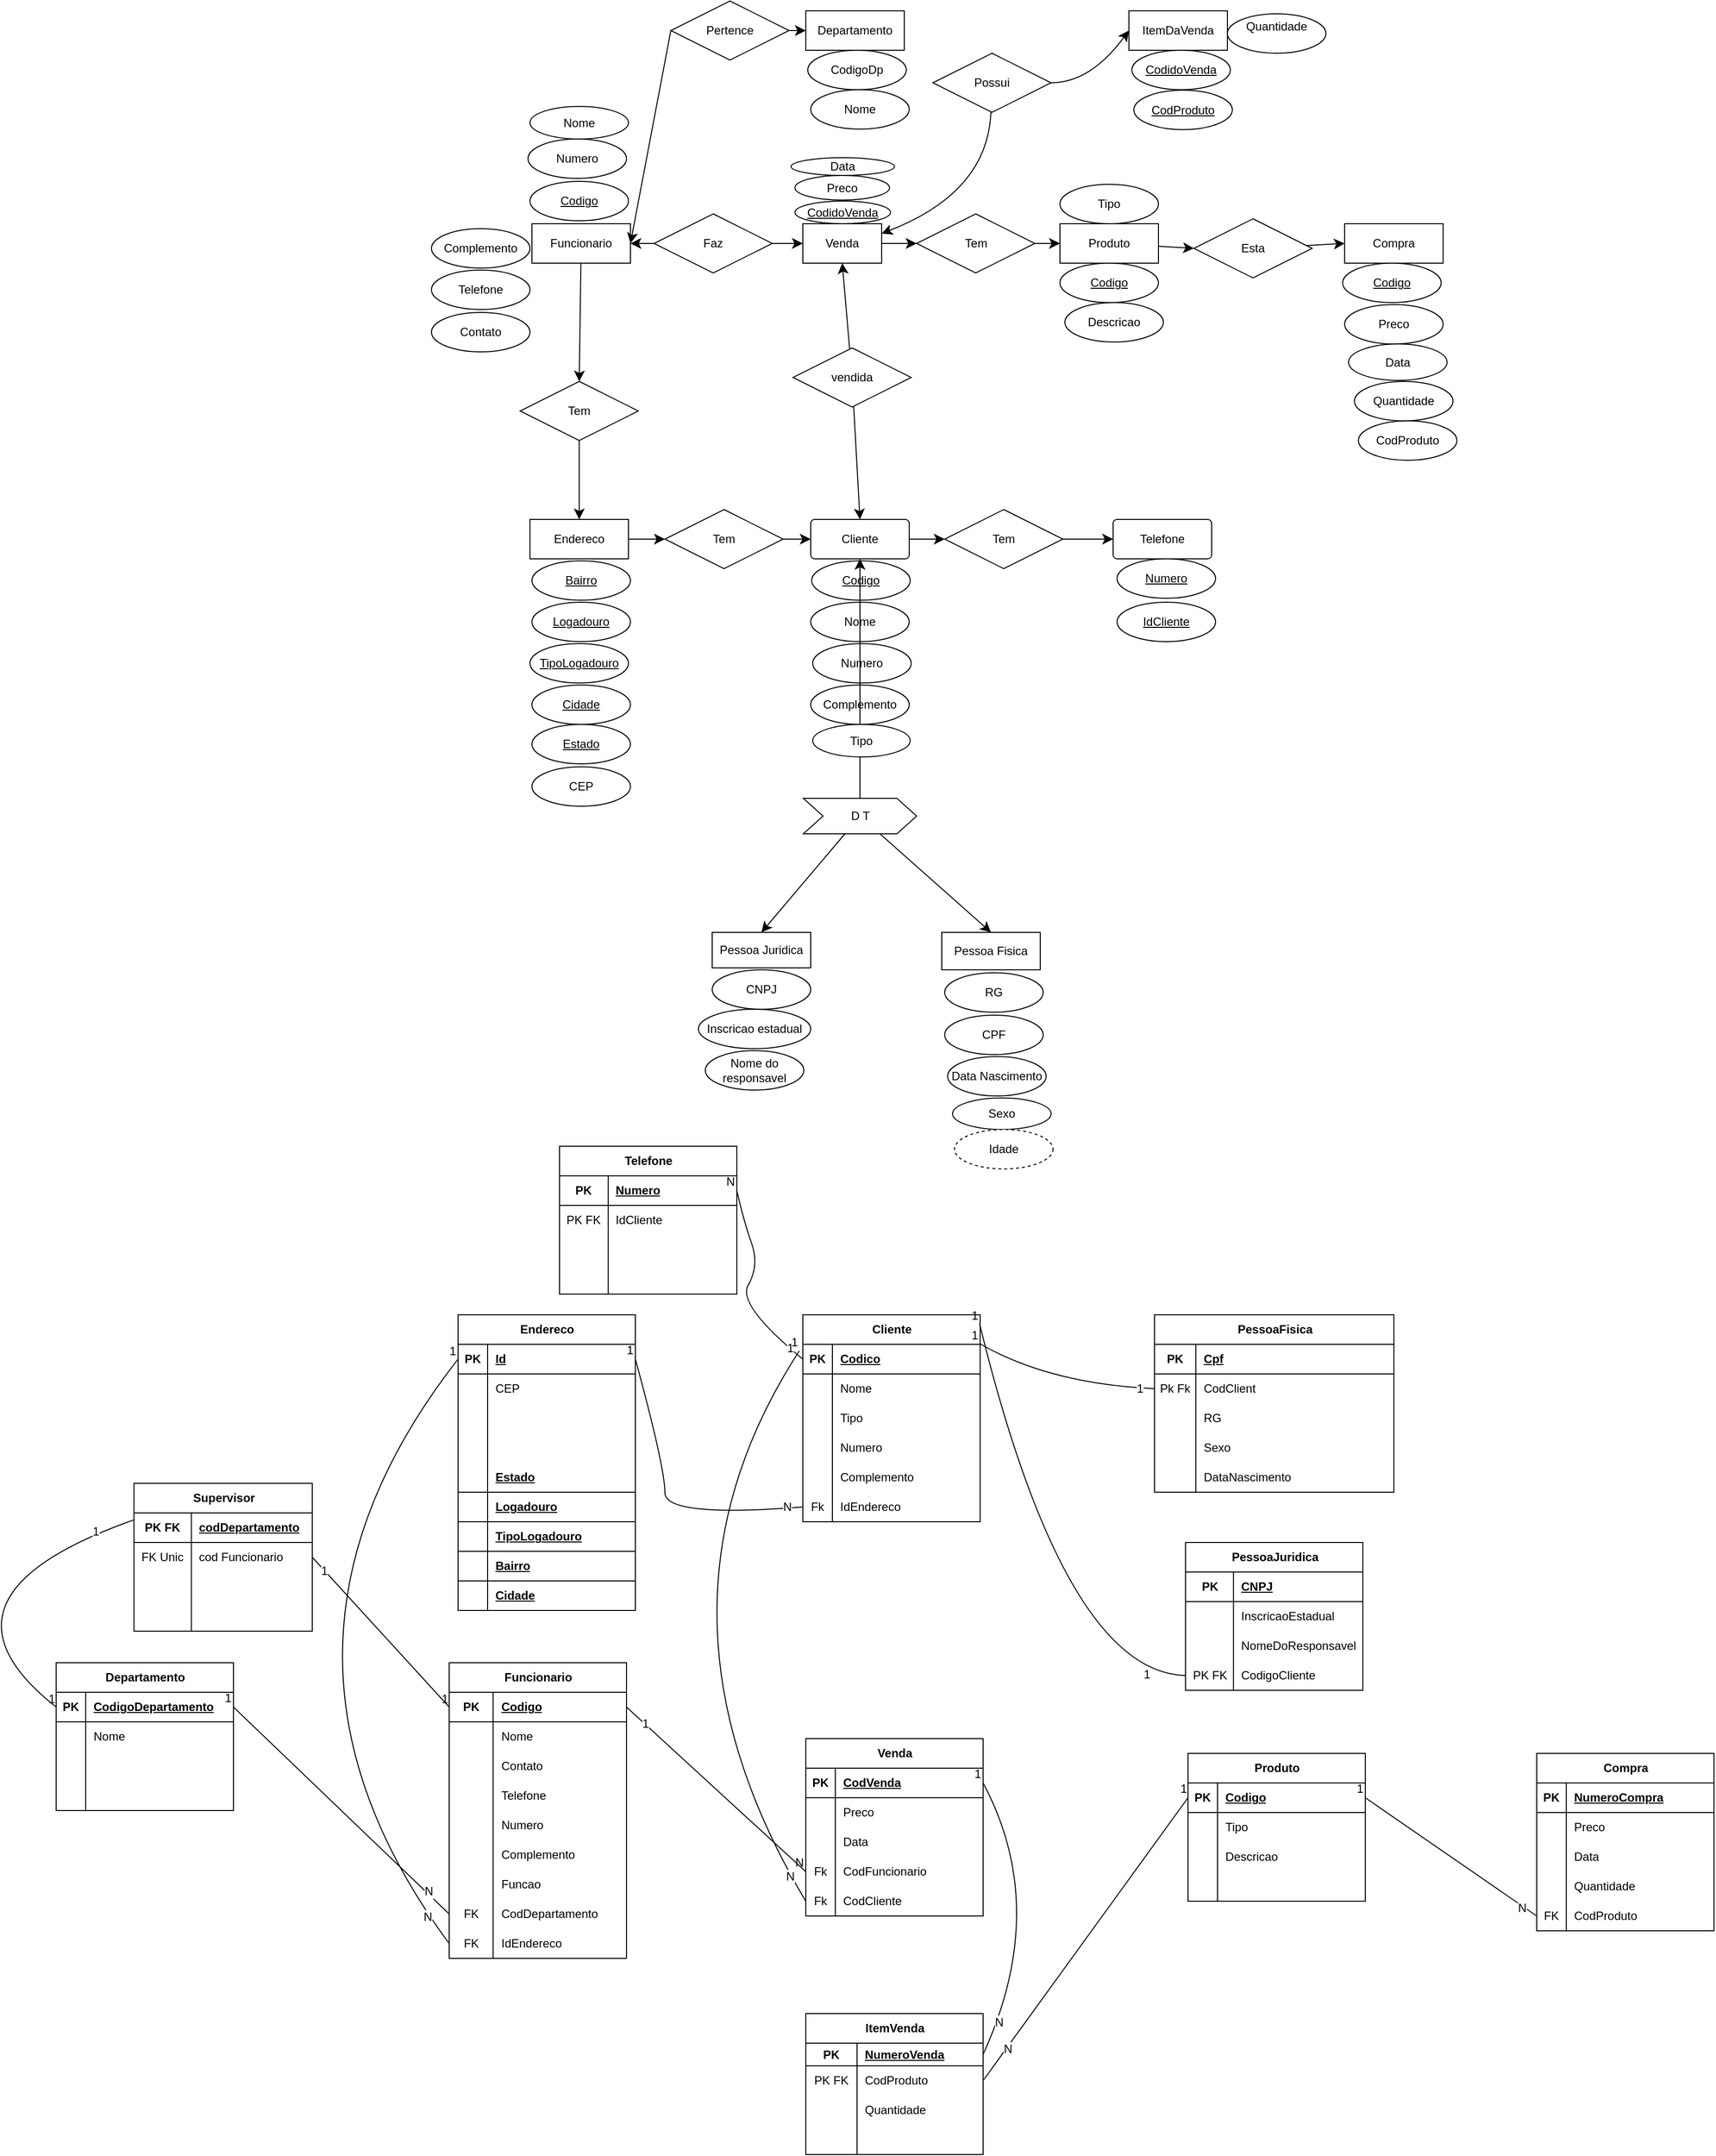 <mxfile version="24.4.4" type="github">
  <diagram name="Página-1" id="MuoJyKg8qo2By2JafhDk">
    <mxGraphModel dx="1683" dy="1331" grid="0" gridSize="10" guides="1" tooltips="1" connect="1" arrows="1" fold="1" page="0" pageScale="1" pageWidth="827" pageHeight="1169" math="0" shadow="0">
      <root>
        <mxCell id="0" />
        <mxCell id="1" parent="0" />
        <mxCell id="j3iOtMdaD4tU8map6Iq3-1" value="Telefone" style="rounded=1;arcSize=10;whiteSpace=wrap;html=1;align=center;" vertex="1" parent="1">
          <mxGeometry x="343" y="-142" width="100" height="40" as="geometry" />
        </mxCell>
        <mxCell id="j3iOtMdaD4tU8map6Iq3-22" style="edgeStyle=none;curved=1;rounded=0;orthogonalLoop=1;jettySize=auto;html=1;entryX=0;entryY=0.5;entryDx=0;entryDy=0;fontSize=12;startSize=8;endSize=8;" edge="1" parent="1" source="j3iOtMdaD4tU8map6Iq3-2" target="j3iOtMdaD4tU8map6Iq3-20">
          <mxGeometry relative="1" as="geometry" />
        </mxCell>
        <mxCell id="j3iOtMdaD4tU8map6Iq3-2" value="Cliente" style="rounded=1;arcSize=10;whiteSpace=wrap;html=1;align=center;" vertex="1" parent="1">
          <mxGeometry x="36" y="-142" width="100" height="40" as="geometry" />
        </mxCell>
        <mxCell id="j3iOtMdaD4tU8map6Iq3-3" value="Codigo" style="ellipse;whiteSpace=wrap;html=1;align=center;fontStyle=4;" vertex="1" parent="1">
          <mxGeometry x="37" y="-100" width="100" height="40" as="geometry" />
        </mxCell>
        <mxCell id="j3iOtMdaD4tU8map6Iq3-5" value="Nome" style="ellipse;whiteSpace=wrap;html=1;align=center;" vertex="1" parent="1">
          <mxGeometry x="36" y="-58" width="100" height="40" as="geometry" />
        </mxCell>
        <mxCell id="j3iOtMdaD4tU8map6Iq3-6" value="Complemento" style="ellipse;whiteSpace=wrap;html=1;align=center;" vertex="1" parent="1">
          <mxGeometry x="36" y="26" width="100" height="40" as="geometry" />
        </mxCell>
        <mxCell id="j3iOtMdaD4tU8map6Iq3-7" value="Numero" style="ellipse;whiteSpace=wrap;html=1;align=center;" vertex="1" parent="1">
          <mxGeometry x="38" y="-16" width="100" height="40" as="geometry" />
        </mxCell>
        <mxCell id="j3iOtMdaD4tU8map6Iq3-19" style="edgeStyle=none;curved=1;rounded=0;orthogonalLoop=1;jettySize=auto;html=1;entryX=0;entryY=0.5;entryDx=0;entryDy=0;fontSize=12;startSize=8;endSize=8;" edge="1" parent="1" source="j3iOtMdaD4tU8map6Iq3-8" target="j3iOtMdaD4tU8map6Iq3-16">
          <mxGeometry relative="1" as="geometry" />
        </mxCell>
        <mxCell id="j3iOtMdaD4tU8map6Iq3-8" value="Endereco" style="whiteSpace=wrap;html=1;align=center;" vertex="1" parent="1">
          <mxGeometry x="-249" y="-142" width="100" height="40" as="geometry" />
        </mxCell>
        <mxCell id="j3iOtMdaD4tU8map6Iq3-10" value="Logadouro" style="ellipse;whiteSpace=wrap;html=1;align=center;fontStyle=4;" vertex="1" parent="1">
          <mxGeometry x="-247" y="-58" width="100" height="40" as="geometry" />
        </mxCell>
        <mxCell id="j3iOtMdaD4tU8map6Iq3-11" value="Bairro" style="ellipse;whiteSpace=wrap;html=1;align=center;fontStyle=4;" vertex="1" parent="1">
          <mxGeometry x="-247" y="-100" width="100" height="40" as="geometry" />
        </mxCell>
        <mxCell id="j3iOtMdaD4tU8map6Iq3-12" value="TipoLogadouro" style="ellipse;whiteSpace=wrap;html=1;align=center;fontStyle=4;" vertex="1" parent="1">
          <mxGeometry x="-249" y="-16" width="100" height="40" as="geometry" />
        </mxCell>
        <mxCell id="j3iOtMdaD4tU8map6Iq3-13" value="Estado" style="ellipse;whiteSpace=wrap;html=1;align=center;fontStyle=4;" vertex="1" parent="1">
          <mxGeometry x="-247" y="66" width="100" height="40" as="geometry" />
        </mxCell>
        <mxCell id="j3iOtMdaD4tU8map6Iq3-14" value="Cidade" style="ellipse;whiteSpace=wrap;html=1;align=center;fontStyle=4;" vertex="1" parent="1">
          <mxGeometry x="-247" y="26" width="100" height="40" as="geometry" />
        </mxCell>
        <mxCell id="j3iOtMdaD4tU8map6Iq3-15" value="CEP" style="ellipse;whiteSpace=wrap;html=1;align=center;" vertex="1" parent="1">
          <mxGeometry x="-247" y="109" width="100" height="40" as="geometry" />
        </mxCell>
        <mxCell id="j3iOtMdaD4tU8map6Iq3-17" style="edgeStyle=none;curved=1;rounded=0;orthogonalLoop=1;jettySize=auto;html=1;fontSize=12;startSize=8;endSize=8;" edge="1" parent="1" source="j3iOtMdaD4tU8map6Iq3-16" target="j3iOtMdaD4tU8map6Iq3-2">
          <mxGeometry relative="1" as="geometry" />
        </mxCell>
        <mxCell id="j3iOtMdaD4tU8map6Iq3-16" value="Tem" style="shape=rhombus;perimeter=rhombusPerimeter;whiteSpace=wrap;html=1;align=center;" vertex="1" parent="1">
          <mxGeometry x="-112" y="-152" width="120" height="60" as="geometry" />
        </mxCell>
        <mxCell id="j3iOtMdaD4tU8map6Iq3-21" style="edgeStyle=none;curved=1;rounded=0;orthogonalLoop=1;jettySize=auto;html=1;entryX=0;entryY=0.5;entryDx=0;entryDy=0;fontSize=12;startSize=8;endSize=8;" edge="1" parent="1" source="j3iOtMdaD4tU8map6Iq3-20" target="j3iOtMdaD4tU8map6Iq3-1">
          <mxGeometry relative="1" as="geometry" />
        </mxCell>
        <mxCell id="j3iOtMdaD4tU8map6Iq3-20" value="Tem" style="shape=rhombus;perimeter=rhombusPerimeter;whiteSpace=wrap;html=1;align=center;" vertex="1" parent="1">
          <mxGeometry x="172" y="-152" width="120" height="60" as="geometry" />
        </mxCell>
        <mxCell id="j3iOtMdaD4tU8map6Iq3-26" style="edgeStyle=none;curved=1;rounded=0;orthogonalLoop=1;jettySize=auto;html=1;entryX=0.5;entryY=1;entryDx=0;entryDy=0;fontSize=12;startSize=8;endSize=8;" edge="1" parent="1" source="j3iOtMdaD4tU8map6Iq3-24" target="j3iOtMdaD4tU8map6Iq3-2">
          <mxGeometry relative="1" as="geometry" />
        </mxCell>
        <mxCell id="j3iOtMdaD4tU8map6Iq3-30" style="edgeStyle=none;curved=1;rounded=0;orthogonalLoop=1;jettySize=auto;html=1;entryX=0.5;entryY=0;entryDx=0;entryDy=0;fontSize=12;startSize=8;endSize=8;" edge="1" parent="1" source="j3iOtMdaD4tU8map6Iq3-24" target="j3iOtMdaD4tU8map6Iq3-28">
          <mxGeometry relative="1" as="geometry" />
        </mxCell>
        <mxCell id="j3iOtMdaD4tU8map6Iq3-31" style="edgeStyle=none;curved=1;rounded=0;orthogonalLoop=1;jettySize=auto;html=1;entryX=0.5;entryY=0;entryDx=0;entryDy=0;fontSize=12;startSize=8;endSize=8;" edge="1" parent="1" source="j3iOtMdaD4tU8map6Iq3-24" target="j3iOtMdaD4tU8map6Iq3-29">
          <mxGeometry relative="1" as="geometry" />
        </mxCell>
        <mxCell id="j3iOtMdaD4tU8map6Iq3-24" value="D T" style="shape=step;perimeter=stepPerimeter;whiteSpace=wrap;html=1;fixedSize=1;" vertex="1" parent="1">
          <mxGeometry x="28.5" y="141" width="115" height="36" as="geometry" />
        </mxCell>
        <mxCell id="j3iOtMdaD4tU8map6Iq3-28" value="Pessoa Fisica" style="whiteSpace=wrap;html=1;align=center;" vertex="1" parent="1">
          <mxGeometry x="169" y="277" width="100" height="38" as="geometry" />
        </mxCell>
        <mxCell id="j3iOtMdaD4tU8map6Iq3-29" value="Pessoa Juridica" style="whiteSpace=wrap;html=1;align=center;" vertex="1" parent="1">
          <mxGeometry x="-64" y="277" width="100" height="36" as="geometry" />
        </mxCell>
        <mxCell id="j3iOtMdaD4tU8map6Iq3-32" value="CPF" style="ellipse;whiteSpace=wrap;html=1;align=center;" vertex="1" parent="1">
          <mxGeometry x="172" y="361" width="100" height="40" as="geometry" />
        </mxCell>
        <mxCell id="j3iOtMdaD4tU8map6Iq3-33" value="RG" style="ellipse;whiteSpace=wrap;html=1;align=center;" vertex="1" parent="1">
          <mxGeometry x="172" y="318" width="100" height="40" as="geometry" />
        </mxCell>
        <mxCell id="j3iOtMdaD4tU8map6Iq3-34" value="Data Nascimento" style="ellipse;whiteSpace=wrap;html=1;align=center;" vertex="1" parent="1">
          <mxGeometry x="175" y="403" width="100" height="40" as="geometry" />
        </mxCell>
        <mxCell id="j3iOtMdaD4tU8map6Iq3-35" value="Sexo" style="ellipse;whiteSpace=wrap;html=1;align=center;" vertex="1" parent="1">
          <mxGeometry x="180" y="445" width="100" height="32" as="geometry" />
        </mxCell>
        <mxCell id="j3iOtMdaD4tU8map6Iq3-37" value="Idade" style="ellipse;whiteSpace=wrap;html=1;align=center;dashed=1;" vertex="1" parent="1">
          <mxGeometry x="182" y="477" width="100" height="40" as="geometry" />
        </mxCell>
        <mxCell id="j3iOtMdaD4tU8map6Iq3-38" value="CNPJ" style="ellipse;whiteSpace=wrap;html=1;align=center;" vertex="1" parent="1">
          <mxGeometry x="-64" y="315" width="100" height="40" as="geometry" />
        </mxCell>
        <mxCell id="j3iOtMdaD4tU8map6Iq3-39" value="Inscricao estadual" style="ellipse;whiteSpace=wrap;html=1;align=center;" vertex="1" parent="1">
          <mxGeometry x="-78" y="355" width="114" height="40" as="geometry" />
        </mxCell>
        <mxCell id="j3iOtMdaD4tU8map6Iq3-40" value="Nome do responsavel" style="ellipse;whiteSpace=wrap;html=1;align=center;" vertex="1" parent="1">
          <mxGeometry x="-71" y="397" width="100" height="40" as="geometry" />
        </mxCell>
        <mxCell id="j3iOtMdaD4tU8map6Iq3-52" style="edgeStyle=none;curved=1;rounded=0;orthogonalLoop=1;jettySize=auto;html=1;entryX=0.5;entryY=0;entryDx=0;entryDy=0;fontSize=12;startSize=8;endSize=8;" edge="1" parent="1" source="j3iOtMdaD4tU8map6Iq3-42" target="j3iOtMdaD4tU8map6Iq3-51">
          <mxGeometry relative="1" as="geometry" />
        </mxCell>
        <mxCell id="j3iOtMdaD4tU8map6Iq3-42" value="Funcionario" style="whiteSpace=wrap;html=1;align=center;" vertex="1" parent="1">
          <mxGeometry x="-247" y="-442" width="100" height="40" as="geometry" />
        </mxCell>
        <mxCell id="j3iOtMdaD4tU8map6Iq3-45" value="Codigo" style="ellipse;whiteSpace=wrap;html=1;align=center;fontStyle=4;" vertex="1" parent="1">
          <mxGeometry x="-249" y="-485" width="100" height="40" as="geometry" />
        </mxCell>
        <mxCell id="j3iOtMdaD4tU8map6Iq3-46" value="Numero" style="ellipse;whiteSpace=wrap;html=1;align=center;" vertex="1" parent="1">
          <mxGeometry x="-251" y="-528" width="100" height="40" as="geometry" />
        </mxCell>
        <mxCell id="j3iOtMdaD4tU8map6Iq3-47" value="Nome" style="ellipse;whiteSpace=wrap;html=1;align=center;" vertex="1" parent="1">
          <mxGeometry x="-249" y="-561" width="100" height="33" as="geometry" />
        </mxCell>
        <mxCell id="j3iOtMdaD4tU8map6Iq3-48" value="Complemento" style="ellipse;whiteSpace=wrap;html=1;align=center;" vertex="1" parent="1">
          <mxGeometry x="-349" y="-437" width="100" height="40" as="geometry" />
        </mxCell>
        <mxCell id="j3iOtMdaD4tU8map6Iq3-49" value="Telefone" style="ellipse;whiteSpace=wrap;html=1;align=center;" vertex="1" parent="1">
          <mxGeometry x="-349" y="-395" width="100" height="40" as="geometry" />
        </mxCell>
        <mxCell id="j3iOtMdaD4tU8map6Iq3-50" value="Contato" style="ellipse;whiteSpace=wrap;html=1;align=center;" vertex="1" parent="1">
          <mxGeometry x="-349" y="-352" width="100" height="40" as="geometry" />
        </mxCell>
        <mxCell id="j3iOtMdaD4tU8map6Iq3-53" style="edgeStyle=none;curved=1;rounded=0;orthogonalLoop=1;jettySize=auto;html=1;entryX=0.5;entryY=0;entryDx=0;entryDy=0;fontSize=12;startSize=8;endSize=8;" edge="1" parent="1" source="j3iOtMdaD4tU8map6Iq3-51" target="j3iOtMdaD4tU8map6Iq3-8">
          <mxGeometry relative="1" as="geometry" />
        </mxCell>
        <mxCell id="j3iOtMdaD4tU8map6Iq3-51" value="Tem" style="shape=rhombus;perimeter=rhombusPerimeter;whiteSpace=wrap;html=1;align=center;" vertex="1" parent="1">
          <mxGeometry x="-259" y="-282" width="120" height="60" as="geometry" />
        </mxCell>
        <mxCell id="j3iOtMdaD4tU8map6Iq3-54" value="Departamento" style="whiteSpace=wrap;html=1;align=center;" vertex="1" parent="1">
          <mxGeometry x="31" y="-658" width="100" height="40" as="geometry" />
        </mxCell>
        <mxCell id="j3iOtMdaD4tU8map6Iq3-57" value="CodigoDp" style="ellipse;whiteSpace=wrap;html=1;align=center;" vertex="1" parent="1">
          <mxGeometry x="33" y="-618" width="100" height="40" as="geometry" />
        </mxCell>
        <mxCell id="j3iOtMdaD4tU8map6Iq3-58" value="Nome" style="ellipse;whiteSpace=wrap;html=1;align=center;" vertex="1" parent="1">
          <mxGeometry x="36" y="-578" width="100" height="40" as="geometry" />
        </mxCell>
        <mxCell id="j3iOtMdaD4tU8map6Iq3-60" style="edgeStyle=none;curved=1;rounded=0;orthogonalLoop=1;jettySize=auto;html=1;entryX=0;entryY=0.5;entryDx=0;entryDy=0;fontSize=12;startSize=8;endSize=8;" edge="1" parent="1" source="j3iOtMdaD4tU8map6Iq3-59" target="j3iOtMdaD4tU8map6Iq3-54">
          <mxGeometry relative="1" as="geometry" />
        </mxCell>
        <mxCell id="j3iOtMdaD4tU8map6Iq3-61" style="edgeStyle=none;curved=1;rounded=0;orthogonalLoop=1;jettySize=auto;html=1;exitX=0;exitY=0.5;exitDx=0;exitDy=0;entryX=1;entryY=0.5;entryDx=0;entryDy=0;fontSize=12;startSize=8;endSize=8;" edge="1" parent="1" source="j3iOtMdaD4tU8map6Iq3-59" target="j3iOtMdaD4tU8map6Iq3-42">
          <mxGeometry relative="1" as="geometry" />
        </mxCell>
        <mxCell id="j3iOtMdaD4tU8map6Iq3-59" value="Pertence" style="shape=rhombus;perimeter=rhombusPerimeter;whiteSpace=wrap;html=1;align=center;" vertex="1" parent="1">
          <mxGeometry x="-106" y="-668" width="120" height="60" as="geometry" />
        </mxCell>
        <mxCell id="j3iOtMdaD4tU8map6Iq3-93" style="edgeStyle=none;curved=1;rounded=0;orthogonalLoop=1;jettySize=auto;html=1;entryX=0;entryY=0.5;entryDx=0;entryDy=0;fontSize=12;startSize=8;endSize=8;" edge="1" parent="1" source="j3iOtMdaD4tU8map6Iq3-62" target="j3iOtMdaD4tU8map6Iq3-91">
          <mxGeometry relative="1" as="geometry" />
        </mxCell>
        <mxCell id="j3iOtMdaD4tU8map6Iq3-62" value="Produto" style="whiteSpace=wrap;html=1;align=center;" vertex="1" parent="1">
          <mxGeometry x="289" y="-442" width="100" height="40" as="geometry" />
        </mxCell>
        <mxCell id="j3iOtMdaD4tU8map6Iq3-64" value="Codigo" style="ellipse;whiteSpace=wrap;html=1;align=center;fontStyle=4;" vertex="1" parent="1">
          <mxGeometry x="289" y="-402" width="100" height="40" as="geometry" />
        </mxCell>
        <mxCell id="j3iOtMdaD4tU8map6Iq3-65" value="Descricao" style="ellipse;whiteSpace=wrap;html=1;align=center;" vertex="1" parent="1">
          <mxGeometry x="294" y="-362" width="100" height="40" as="geometry" />
        </mxCell>
        <mxCell id="j3iOtMdaD4tU8map6Iq3-68" value="Tipo" style="ellipse;whiteSpace=wrap;html=1;align=center;" vertex="1" parent="1">
          <mxGeometry x="289" y="-482" width="100" height="40" as="geometry" />
        </mxCell>
        <mxCell id="j3iOtMdaD4tU8map6Iq3-72" style="edgeStyle=none;curved=1;rounded=0;orthogonalLoop=1;jettySize=auto;html=1;entryX=0;entryY=0.5;entryDx=0;entryDy=0;fontSize=12;startSize=8;endSize=8;" edge="1" parent="1" source="j3iOtMdaD4tU8map6Iq3-69" target="j3iOtMdaD4tU8map6Iq3-70">
          <mxGeometry relative="1" as="geometry" />
        </mxCell>
        <mxCell id="j3iOtMdaD4tU8map6Iq3-69" value="Venda" style="whiteSpace=wrap;html=1;align=center;" vertex="1" parent="1">
          <mxGeometry x="28" y="-442" width="80" height="40" as="geometry" />
        </mxCell>
        <mxCell id="j3iOtMdaD4tU8map6Iq3-71" style="edgeStyle=none;curved=1;rounded=0;orthogonalLoop=1;jettySize=auto;html=1;entryX=0;entryY=0.5;entryDx=0;entryDy=0;fontSize=12;startSize=8;endSize=8;" edge="1" parent="1" source="j3iOtMdaD4tU8map6Iq3-70" target="j3iOtMdaD4tU8map6Iq3-62">
          <mxGeometry relative="1" as="geometry" />
        </mxCell>
        <mxCell id="j3iOtMdaD4tU8map6Iq3-70" value="Tem" style="shape=rhombus;perimeter=rhombusPerimeter;whiteSpace=wrap;html=1;align=center;" vertex="1" parent="1">
          <mxGeometry x="143.5" y="-452" width="120" height="60" as="geometry" />
        </mxCell>
        <mxCell id="j3iOtMdaD4tU8map6Iq3-74" style="edgeStyle=none;curved=1;rounded=0;orthogonalLoop=1;jettySize=auto;html=1;fontSize=12;startSize=8;endSize=8;" edge="1" parent="1" source="j3iOtMdaD4tU8map6Iq3-73" target="j3iOtMdaD4tU8map6Iq3-42">
          <mxGeometry relative="1" as="geometry" />
        </mxCell>
        <mxCell id="j3iOtMdaD4tU8map6Iq3-75" style="edgeStyle=none;curved=1;rounded=0;orthogonalLoop=1;jettySize=auto;html=1;exitX=1;exitY=0.5;exitDx=0;exitDy=0;entryX=0;entryY=0.5;entryDx=0;entryDy=0;fontSize=12;startSize=8;endSize=8;" edge="1" parent="1" source="j3iOtMdaD4tU8map6Iq3-73" target="j3iOtMdaD4tU8map6Iq3-69">
          <mxGeometry relative="1" as="geometry" />
        </mxCell>
        <mxCell id="j3iOtMdaD4tU8map6Iq3-73" value="Faz" style="shape=rhombus;perimeter=rhombusPerimeter;whiteSpace=wrap;html=1;align=center;" vertex="1" parent="1">
          <mxGeometry x="-123" y="-452" width="120" height="60" as="geometry" />
        </mxCell>
        <mxCell id="j3iOtMdaD4tU8map6Iq3-77" style="edgeStyle=none;curved=1;rounded=0;orthogonalLoop=1;jettySize=auto;html=1;entryX=0.5;entryY=1;entryDx=0;entryDy=0;fontSize=12;startSize=8;endSize=8;" edge="1" parent="1" source="j3iOtMdaD4tU8map6Iq3-76" target="j3iOtMdaD4tU8map6Iq3-69">
          <mxGeometry relative="1" as="geometry" />
        </mxCell>
        <mxCell id="j3iOtMdaD4tU8map6Iq3-78" style="edgeStyle=none;curved=1;rounded=0;orthogonalLoop=1;jettySize=auto;html=1;entryX=0.5;entryY=0;entryDx=0;entryDy=0;fontSize=12;startSize=8;endSize=8;" edge="1" parent="1" source="j3iOtMdaD4tU8map6Iq3-76" target="j3iOtMdaD4tU8map6Iq3-2">
          <mxGeometry relative="1" as="geometry" />
        </mxCell>
        <mxCell id="j3iOtMdaD4tU8map6Iq3-76" value="vendida" style="shape=rhombus;perimeter=rhombusPerimeter;whiteSpace=wrap;html=1;align=center;" vertex="1" parent="1">
          <mxGeometry x="18" y="-316" width="120" height="60" as="geometry" />
        </mxCell>
        <mxCell id="j3iOtMdaD4tU8map6Iq3-82" value="Preco" style="ellipse;whiteSpace=wrap;html=1;align=center;" vertex="1" parent="1">
          <mxGeometry x="20" y="-491" width="96" height="25" as="geometry" />
        </mxCell>
        <mxCell id="j3iOtMdaD4tU8map6Iq3-83" value="Data" style="ellipse;whiteSpace=wrap;html=1;align=center;" vertex="1" parent="1">
          <mxGeometry x="16" y="-509" width="105" height="18" as="geometry" />
        </mxCell>
        <mxCell id="j3iOtMdaD4tU8map6Iq3-84" value="Compra" style="whiteSpace=wrap;html=1;align=center;" vertex="1" parent="1">
          <mxGeometry x="578" y="-442" width="100" height="40" as="geometry" />
        </mxCell>
        <mxCell id="j3iOtMdaD4tU8map6Iq3-87" value="Codigo" style="ellipse;whiteSpace=wrap;html=1;align=center;fontStyle=4;" vertex="1" parent="1">
          <mxGeometry x="576" y="-402" width="100" height="40" as="geometry" />
        </mxCell>
        <mxCell id="j3iOtMdaD4tU8map6Iq3-88" value="Preco" style="ellipse;whiteSpace=wrap;html=1;align=center;" vertex="1" parent="1">
          <mxGeometry x="578" y="-360" width="100" height="40" as="geometry" />
        </mxCell>
        <mxCell id="j3iOtMdaD4tU8map6Iq3-90" value="Data" style="ellipse;whiteSpace=wrap;html=1;align=center;" vertex="1" parent="1">
          <mxGeometry x="582" y="-320" width="100" height="37" as="geometry" />
        </mxCell>
        <mxCell id="j3iOtMdaD4tU8map6Iq3-92" style="edgeStyle=none;curved=1;rounded=0;orthogonalLoop=1;jettySize=auto;html=1;entryX=0;entryY=0.5;entryDx=0;entryDy=0;fontSize=12;startSize=8;endSize=8;" edge="1" parent="1" source="j3iOtMdaD4tU8map6Iq3-91" target="j3iOtMdaD4tU8map6Iq3-84">
          <mxGeometry relative="1" as="geometry" />
        </mxCell>
        <mxCell id="j3iOtMdaD4tU8map6Iq3-91" value="Esta" style="shape=rhombus;perimeter=rhombusPerimeter;whiteSpace=wrap;html=1;align=center;" vertex="1" parent="1">
          <mxGeometry x="425" y="-447" width="120" height="60" as="geometry" />
        </mxCell>
        <mxCell id="j3iOtMdaD4tU8map6Iq3-94" value="Quantidade" style="ellipse;whiteSpace=wrap;html=1;align=center;" vertex="1" parent="1">
          <mxGeometry x="588" y="-282" width="100" height="40" as="geometry" />
        </mxCell>
        <mxCell id="j3iOtMdaD4tU8map6Iq3-96" value="CodProduto" style="ellipse;whiteSpace=wrap;html=1;align=center;" vertex="1" parent="1">
          <mxGeometry x="592" y="-242" width="100" height="40" as="geometry" />
        </mxCell>
        <mxCell id="j3iOtMdaD4tU8map6Iq3-97" value="ItemDaVenda" style="whiteSpace=wrap;html=1;align=center;" vertex="1" parent="1">
          <mxGeometry x="359" y="-658" width="100" height="40" as="geometry" />
        </mxCell>
        <mxCell id="j3iOtMdaD4tU8map6Iq3-98" value="CodidoVenda" style="ellipse;whiteSpace=wrap;html=1;align=center;fontStyle=4;" vertex="1" parent="1">
          <mxGeometry x="362" y="-618" width="100" height="40" as="geometry" />
        </mxCell>
        <mxCell id="j3iOtMdaD4tU8map6Iq3-99" value="CodidoVenda" style="ellipse;whiteSpace=wrap;html=1;align=center;fontStyle=4;" vertex="1" parent="1">
          <mxGeometry x="20" y="-465" width="97" height="23" as="geometry" />
        </mxCell>
        <mxCell id="j3iOtMdaD4tU8map6Iq3-102" value="CodProduto" style="ellipse;whiteSpace=wrap;html=1;align=center;fontStyle=4;" vertex="1" parent="1">
          <mxGeometry x="364" y="-577.5" width="100" height="40" as="geometry" />
        </mxCell>
        <mxCell id="j3iOtMdaD4tU8map6Iq3-104" value="Quantidade&lt;div&gt;&lt;br&gt;&lt;/div&gt;" style="ellipse;whiteSpace=wrap;html=1;align=center;" vertex="1" parent="1">
          <mxGeometry x="459" y="-655" width="100" height="40" as="geometry" />
        </mxCell>
        <mxCell id="j3iOtMdaD4tU8map6Iq3-106" style="edgeStyle=none;curved=1;rounded=0;orthogonalLoop=1;jettySize=auto;html=1;entryX=1;entryY=0.25;entryDx=0;entryDy=0;fontSize=12;startSize=8;endSize=8;" edge="1" parent="1" source="j3iOtMdaD4tU8map6Iq3-105" target="j3iOtMdaD4tU8map6Iq3-69">
          <mxGeometry relative="1" as="geometry">
            <Array as="points">
              <mxPoint x="216" y="-474" />
            </Array>
          </mxGeometry>
        </mxCell>
        <mxCell id="j3iOtMdaD4tU8map6Iq3-107" style="edgeStyle=none;curved=1;rounded=0;orthogonalLoop=1;jettySize=auto;html=1;entryX=0;entryY=0.5;entryDx=0;entryDy=0;fontSize=12;startSize=8;endSize=8;" edge="1" parent="1" source="j3iOtMdaD4tU8map6Iq3-105" target="j3iOtMdaD4tU8map6Iq3-97">
          <mxGeometry relative="1" as="geometry">
            <Array as="points">
              <mxPoint x="320" y="-585" />
            </Array>
          </mxGeometry>
        </mxCell>
        <mxCell id="j3iOtMdaD4tU8map6Iq3-105" value="Possui" style="shape=rhombus;perimeter=rhombusPerimeter;whiteSpace=wrap;html=1;align=center;" vertex="1" parent="1">
          <mxGeometry x="160" y="-615" width="120" height="60" as="geometry" />
        </mxCell>
        <mxCell id="j3iOtMdaD4tU8map6Iq3-108" value="Tipo" style="ellipse;whiteSpace=wrap;html=1;align=center;" vertex="1" parent="1">
          <mxGeometry x="38" y="66" width="99" height="33" as="geometry" />
        </mxCell>
        <mxCell id="j3iOtMdaD4tU8map6Iq3-109" value="Endereco" style="shape=table;startSize=30;container=1;collapsible=1;childLayout=tableLayout;fixedRows=1;rowLines=0;fontStyle=1;align=center;resizeLast=1;html=1;" vertex="1" parent="1">
          <mxGeometry x="-322" y="665" width="180" height="300" as="geometry" />
        </mxCell>
        <mxCell id="j3iOtMdaD4tU8map6Iq3-110" value="" style="shape=tableRow;horizontal=0;startSize=0;swimlaneHead=0;swimlaneBody=0;fillColor=none;collapsible=0;dropTarget=0;points=[[0,0.5],[1,0.5]];portConstraint=eastwest;top=0;left=0;right=0;bottom=1;" vertex="1" parent="j3iOtMdaD4tU8map6Iq3-109">
          <mxGeometry y="30" width="180" height="30" as="geometry" />
        </mxCell>
        <mxCell id="j3iOtMdaD4tU8map6Iq3-111" value="PK" style="shape=partialRectangle;connectable=0;fillColor=none;top=0;left=0;bottom=0;right=0;fontStyle=1;overflow=hidden;whiteSpace=wrap;html=1;" vertex="1" parent="j3iOtMdaD4tU8map6Iq3-110">
          <mxGeometry width="30" height="30" as="geometry">
            <mxRectangle width="30" height="30" as="alternateBounds" />
          </mxGeometry>
        </mxCell>
        <mxCell id="j3iOtMdaD4tU8map6Iq3-112" value="Id" style="shape=partialRectangle;connectable=0;fillColor=none;top=0;left=0;bottom=0;right=0;align=left;spacingLeft=6;fontStyle=5;overflow=hidden;whiteSpace=wrap;html=1;" vertex="1" parent="j3iOtMdaD4tU8map6Iq3-110">
          <mxGeometry x="30" width="150" height="30" as="geometry">
            <mxRectangle width="150" height="30" as="alternateBounds" />
          </mxGeometry>
        </mxCell>
        <mxCell id="j3iOtMdaD4tU8map6Iq3-113" value="" style="shape=tableRow;horizontal=0;startSize=0;swimlaneHead=0;swimlaneBody=0;fillColor=none;collapsible=0;dropTarget=0;points=[[0,0.5],[1,0.5]];portConstraint=eastwest;top=0;left=0;right=0;bottom=0;" vertex="1" parent="j3iOtMdaD4tU8map6Iq3-109">
          <mxGeometry y="60" width="180" height="30" as="geometry" />
        </mxCell>
        <mxCell id="j3iOtMdaD4tU8map6Iq3-114" value="" style="shape=partialRectangle;connectable=0;fillColor=none;top=0;left=0;bottom=0;right=0;editable=1;overflow=hidden;whiteSpace=wrap;html=1;" vertex="1" parent="j3iOtMdaD4tU8map6Iq3-113">
          <mxGeometry width="30" height="30" as="geometry">
            <mxRectangle width="30" height="30" as="alternateBounds" />
          </mxGeometry>
        </mxCell>
        <mxCell id="j3iOtMdaD4tU8map6Iq3-115" value="CEP" style="shape=partialRectangle;connectable=0;fillColor=none;top=0;left=0;bottom=0;right=0;align=left;spacingLeft=6;overflow=hidden;whiteSpace=wrap;html=1;" vertex="1" parent="j3iOtMdaD4tU8map6Iq3-113">
          <mxGeometry x="30" width="150" height="30" as="geometry">
            <mxRectangle width="150" height="30" as="alternateBounds" />
          </mxGeometry>
        </mxCell>
        <mxCell id="j3iOtMdaD4tU8map6Iq3-116" value="" style="shape=tableRow;horizontal=0;startSize=0;swimlaneHead=0;swimlaneBody=0;fillColor=none;collapsible=0;dropTarget=0;points=[[0,0.5],[1,0.5]];portConstraint=eastwest;top=0;left=0;right=0;bottom=0;" vertex="1" parent="j3iOtMdaD4tU8map6Iq3-109">
          <mxGeometry y="90" width="180" height="30" as="geometry" />
        </mxCell>
        <mxCell id="j3iOtMdaD4tU8map6Iq3-117" value="" style="shape=partialRectangle;connectable=0;fillColor=none;top=0;left=0;bottom=0;right=0;editable=1;overflow=hidden;whiteSpace=wrap;html=1;" vertex="1" parent="j3iOtMdaD4tU8map6Iq3-116">
          <mxGeometry width="30" height="30" as="geometry">
            <mxRectangle width="30" height="30" as="alternateBounds" />
          </mxGeometry>
        </mxCell>
        <mxCell id="j3iOtMdaD4tU8map6Iq3-118" value="" style="shape=partialRectangle;connectable=0;fillColor=none;top=0;left=0;bottom=0;right=0;align=left;spacingLeft=6;overflow=hidden;whiteSpace=wrap;html=1;" vertex="1" parent="j3iOtMdaD4tU8map6Iq3-116">
          <mxGeometry x="30" width="150" height="30" as="geometry">
            <mxRectangle width="150" height="30" as="alternateBounds" />
          </mxGeometry>
        </mxCell>
        <mxCell id="j3iOtMdaD4tU8map6Iq3-119" value="" style="shape=tableRow;horizontal=0;startSize=0;swimlaneHead=0;swimlaneBody=0;fillColor=none;collapsible=0;dropTarget=0;points=[[0,0.5],[1,0.5]];portConstraint=eastwest;top=0;left=0;right=0;bottom=0;" vertex="1" parent="j3iOtMdaD4tU8map6Iq3-109">
          <mxGeometry y="120" width="180" height="30" as="geometry" />
        </mxCell>
        <mxCell id="j3iOtMdaD4tU8map6Iq3-120" value="" style="shape=partialRectangle;connectable=0;fillColor=none;top=0;left=0;bottom=0;right=0;editable=1;overflow=hidden;whiteSpace=wrap;html=1;" vertex="1" parent="j3iOtMdaD4tU8map6Iq3-119">
          <mxGeometry width="30" height="30" as="geometry">
            <mxRectangle width="30" height="30" as="alternateBounds" />
          </mxGeometry>
        </mxCell>
        <mxCell id="j3iOtMdaD4tU8map6Iq3-121" value="" style="shape=partialRectangle;connectable=0;fillColor=none;top=0;left=0;bottom=0;right=0;align=left;spacingLeft=6;overflow=hidden;whiteSpace=wrap;html=1;" vertex="1" parent="j3iOtMdaD4tU8map6Iq3-119">
          <mxGeometry x="30" width="150" height="30" as="geometry">
            <mxRectangle width="150" height="30" as="alternateBounds" />
          </mxGeometry>
        </mxCell>
        <mxCell id="j3iOtMdaD4tU8map6Iq3-122" value="" style="shape=tableRow;horizontal=0;startSize=0;swimlaneHead=0;swimlaneBody=0;fillColor=none;collapsible=0;dropTarget=0;points=[[0,0.5],[1,0.5]];portConstraint=eastwest;top=0;left=0;right=0;bottom=1;" vertex="1" parent="j3iOtMdaD4tU8map6Iq3-109">
          <mxGeometry y="150" width="180" height="30" as="geometry" />
        </mxCell>
        <mxCell id="j3iOtMdaD4tU8map6Iq3-123" value="" style="shape=partialRectangle;connectable=0;fillColor=none;top=0;left=0;bottom=0;right=0;fontStyle=1;overflow=hidden;whiteSpace=wrap;html=1;" vertex="1" parent="j3iOtMdaD4tU8map6Iq3-122">
          <mxGeometry width="30" height="30" as="geometry">
            <mxRectangle width="30" height="30" as="alternateBounds" />
          </mxGeometry>
        </mxCell>
        <mxCell id="j3iOtMdaD4tU8map6Iq3-124" value="Estado" style="shape=partialRectangle;connectable=0;fillColor=none;top=0;left=0;bottom=0;right=0;align=left;spacingLeft=6;fontStyle=5;overflow=hidden;whiteSpace=wrap;html=1;" vertex="1" parent="j3iOtMdaD4tU8map6Iq3-122">
          <mxGeometry x="30" width="150" height="30" as="geometry">
            <mxRectangle width="150" height="30" as="alternateBounds" />
          </mxGeometry>
        </mxCell>
        <mxCell id="j3iOtMdaD4tU8map6Iq3-141" value="" style="shape=tableRow;horizontal=0;startSize=0;swimlaneHead=0;swimlaneBody=0;fillColor=none;collapsible=0;dropTarget=0;points=[[0,0.5],[1,0.5]];portConstraint=eastwest;top=0;left=0;right=0;bottom=1;" vertex="1" parent="j3iOtMdaD4tU8map6Iq3-109">
          <mxGeometry y="180" width="180" height="30" as="geometry" />
        </mxCell>
        <mxCell id="j3iOtMdaD4tU8map6Iq3-142" value="&lt;div&gt;&lt;br&gt;&lt;/div&gt;&lt;div&gt;&lt;br&gt;&lt;/div&gt;" style="shape=partialRectangle;connectable=0;fillColor=none;top=0;left=0;bottom=0;right=0;fontStyle=1;overflow=hidden;whiteSpace=wrap;html=1;" vertex="1" parent="j3iOtMdaD4tU8map6Iq3-141">
          <mxGeometry width="30" height="30" as="geometry">
            <mxRectangle width="30" height="30" as="alternateBounds" />
          </mxGeometry>
        </mxCell>
        <mxCell id="j3iOtMdaD4tU8map6Iq3-143" value="Logadouro" style="shape=partialRectangle;connectable=0;fillColor=none;top=0;left=0;bottom=0;right=0;align=left;spacingLeft=6;fontStyle=5;overflow=hidden;whiteSpace=wrap;html=1;" vertex="1" parent="j3iOtMdaD4tU8map6Iq3-141">
          <mxGeometry x="30" width="150" height="30" as="geometry">
            <mxRectangle width="150" height="30" as="alternateBounds" />
          </mxGeometry>
        </mxCell>
        <mxCell id="j3iOtMdaD4tU8map6Iq3-144" value="" style="shape=tableRow;horizontal=0;startSize=0;swimlaneHead=0;swimlaneBody=0;fillColor=none;collapsible=0;dropTarget=0;points=[[0,0.5],[1,0.5]];portConstraint=eastwest;top=0;left=0;right=0;bottom=1;" vertex="1" parent="j3iOtMdaD4tU8map6Iq3-109">
          <mxGeometry y="210" width="180" height="30" as="geometry" />
        </mxCell>
        <mxCell id="j3iOtMdaD4tU8map6Iq3-145" value="" style="shape=partialRectangle;connectable=0;fillColor=none;top=0;left=0;bottom=0;right=0;fontStyle=1;overflow=hidden;whiteSpace=wrap;html=1;" vertex="1" parent="j3iOtMdaD4tU8map6Iq3-144">
          <mxGeometry width="30" height="30" as="geometry">
            <mxRectangle width="30" height="30" as="alternateBounds" />
          </mxGeometry>
        </mxCell>
        <mxCell id="j3iOtMdaD4tU8map6Iq3-146" value="TipoLogadouro" style="shape=partialRectangle;connectable=0;fillColor=none;top=0;left=0;bottom=0;right=0;align=left;spacingLeft=6;fontStyle=5;overflow=hidden;whiteSpace=wrap;html=1;" vertex="1" parent="j3iOtMdaD4tU8map6Iq3-144">
          <mxGeometry x="30" width="150" height="30" as="geometry">
            <mxRectangle width="150" height="30" as="alternateBounds" />
          </mxGeometry>
        </mxCell>
        <mxCell id="j3iOtMdaD4tU8map6Iq3-147" value="" style="shape=tableRow;horizontal=0;startSize=0;swimlaneHead=0;swimlaneBody=0;fillColor=none;collapsible=0;dropTarget=0;points=[[0,0.5],[1,0.5]];portConstraint=eastwest;top=0;left=0;right=0;bottom=1;" vertex="1" parent="j3iOtMdaD4tU8map6Iq3-109">
          <mxGeometry y="240" width="180" height="30" as="geometry" />
        </mxCell>
        <mxCell id="j3iOtMdaD4tU8map6Iq3-148" value="" style="shape=partialRectangle;connectable=0;fillColor=none;top=0;left=0;bottom=0;right=0;fontStyle=1;overflow=hidden;whiteSpace=wrap;html=1;" vertex="1" parent="j3iOtMdaD4tU8map6Iq3-147">
          <mxGeometry width="30" height="30" as="geometry">
            <mxRectangle width="30" height="30" as="alternateBounds" />
          </mxGeometry>
        </mxCell>
        <mxCell id="j3iOtMdaD4tU8map6Iq3-149" value="Bairro" style="shape=partialRectangle;connectable=0;fillColor=none;top=0;left=0;bottom=0;right=0;align=left;spacingLeft=6;fontStyle=5;overflow=hidden;whiteSpace=wrap;html=1;" vertex="1" parent="j3iOtMdaD4tU8map6Iq3-147">
          <mxGeometry x="30" width="150" height="30" as="geometry">
            <mxRectangle width="150" height="30" as="alternateBounds" />
          </mxGeometry>
        </mxCell>
        <mxCell id="j3iOtMdaD4tU8map6Iq3-329" value="" style="shape=tableRow;horizontal=0;startSize=0;swimlaneHead=0;swimlaneBody=0;fillColor=none;collapsible=0;dropTarget=0;points=[[0,0.5],[1,0.5]];portConstraint=eastwest;top=0;left=0;right=0;bottom=1;" vertex="1" parent="j3iOtMdaD4tU8map6Iq3-109">
          <mxGeometry y="270" width="180" height="30" as="geometry" />
        </mxCell>
        <mxCell id="j3iOtMdaD4tU8map6Iq3-330" value="" style="shape=partialRectangle;connectable=0;fillColor=none;top=0;left=0;bottom=0;right=0;fontStyle=1;overflow=hidden;whiteSpace=wrap;html=1;" vertex="1" parent="j3iOtMdaD4tU8map6Iq3-329">
          <mxGeometry width="30" height="30" as="geometry">
            <mxRectangle width="30" height="30" as="alternateBounds" />
          </mxGeometry>
        </mxCell>
        <mxCell id="j3iOtMdaD4tU8map6Iq3-331" value="Cidade" style="shape=partialRectangle;connectable=0;fillColor=none;top=0;left=0;bottom=0;right=0;align=left;spacingLeft=6;fontStyle=5;overflow=hidden;whiteSpace=wrap;html=1;" vertex="1" parent="j3iOtMdaD4tU8map6Iq3-329">
          <mxGeometry x="30" width="150" height="30" as="geometry">
            <mxRectangle width="150" height="30" as="alternateBounds" />
          </mxGeometry>
        </mxCell>
        <mxCell id="j3iOtMdaD4tU8map6Iq3-150" value="Cliente" style="shape=table;startSize=30;container=1;collapsible=1;childLayout=tableLayout;fixedRows=1;rowLines=0;fontStyle=1;align=center;resizeLast=1;html=1;" vertex="1" parent="1">
          <mxGeometry x="28" y="665" width="180" height="210" as="geometry" />
        </mxCell>
        <mxCell id="j3iOtMdaD4tU8map6Iq3-151" value="" style="shape=tableRow;horizontal=0;startSize=0;swimlaneHead=0;swimlaneBody=0;fillColor=none;collapsible=0;dropTarget=0;points=[[0,0.5],[1,0.5]];portConstraint=eastwest;top=0;left=0;right=0;bottom=1;" vertex="1" parent="j3iOtMdaD4tU8map6Iq3-150">
          <mxGeometry y="30" width="180" height="30" as="geometry" />
        </mxCell>
        <mxCell id="j3iOtMdaD4tU8map6Iq3-152" value="PK" style="shape=partialRectangle;connectable=0;fillColor=none;top=0;left=0;bottom=0;right=0;fontStyle=1;overflow=hidden;whiteSpace=wrap;html=1;" vertex="1" parent="j3iOtMdaD4tU8map6Iq3-151">
          <mxGeometry width="30" height="30" as="geometry">
            <mxRectangle width="30" height="30" as="alternateBounds" />
          </mxGeometry>
        </mxCell>
        <mxCell id="j3iOtMdaD4tU8map6Iq3-153" value="Codico" style="shape=partialRectangle;connectable=0;fillColor=none;top=0;left=0;bottom=0;right=0;align=left;spacingLeft=6;fontStyle=5;overflow=hidden;whiteSpace=wrap;html=1;" vertex="1" parent="j3iOtMdaD4tU8map6Iq3-151">
          <mxGeometry x="30" width="150" height="30" as="geometry">
            <mxRectangle width="150" height="30" as="alternateBounds" />
          </mxGeometry>
        </mxCell>
        <mxCell id="j3iOtMdaD4tU8map6Iq3-154" value="" style="shape=tableRow;horizontal=0;startSize=0;swimlaneHead=0;swimlaneBody=0;fillColor=none;collapsible=0;dropTarget=0;points=[[0,0.5],[1,0.5]];portConstraint=eastwest;top=0;left=0;right=0;bottom=0;" vertex="1" parent="j3iOtMdaD4tU8map6Iq3-150">
          <mxGeometry y="60" width="180" height="30" as="geometry" />
        </mxCell>
        <mxCell id="j3iOtMdaD4tU8map6Iq3-155" value="" style="shape=partialRectangle;connectable=0;fillColor=none;top=0;left=0;bottom=0;right=0;editable=1;overflow=hidden;whiteSpace=wrap;html=1;" vertex="1" parent="j3iOtMdaD4tU8map6Iq3-154">
          <mxGeometry width="30" height="30" as="geometry">
            <mxRectangle width="30" height="30" as="alternateBounds" />
          </mxGeometry>
        </mxCell>
        <mxCell id="j3iOtMdaD4tU8map6Iq3-156" value="Nome" style="shape=partialRectangle;connectable=0;fillColor=none;top=0;left=0;bottom=0;right=0;align=left;spacingLeft=6;overflow=hidden;whiteSpace=wrap;html=1;" vertex="1" parent="j3iOtMdaD4tU8map6Iq3-154">
          <mxGeometry x="30" width="150" height="30" as="geometry">
            <mxRectangle width="150" height="30" as="alternateBounds" />
          </mxGeometry>
        </mxCell>
        <mxCell id="j3iOtMdaD4tU8map6Iq3-157" value="" style="shape=tableRow;horizontal=0;startSize=0;swimlaneHead=0;swimlaneBody=0;fillColor=none;collapsible=0;dropTarget=0;points=[[0,0.5],[1,0.5]];portConstraint=eastwest;top=0;left=0;right=0;bottom=0;" vertex="1" parent="j3iOtMdaD4tU8map6Iq3-150">
          <mxGeometry y="90" width="180" height="30" as="geometry" />
        </mxCell>
        <mxCell id="j3iOtMdaD4tU8map6Iq3-158" value="" style="shape=partialRectangle;connectable=0;fillColor=none;top=0;left=0;bottom=0;right=0;editable=1;overflow=hidden;whiteSpace=wrap;html=1;" vertex="1" parent="j3iOtMdaD4tU8map6Iq3-157">
          <mxGeometry width="30" height="30" as="geometry">
            <mxRectangle width="30" height="30" as="alternateBounds" />
          </mxGeometry>
        </mxCell>
        <mxCell id="j3iOtMdaD4tU8map6Iq3-159" value="Tipo" style="shape=partialRectangle;connectable=0;fillColor=none;top=0;left=0;bottom=0;right=0;align=left;spacingLeft=6;overflow=hidden;whiteSpace=wrap;html=1;" vertex="1" parent="j3iOtMdaD4tU8map6Iq3-157">
          <mxGeometry x="30" width="150" height="30" as="geometry">
            <mxRectangle width="150" height="30" as="alternateBounds" />
          </mxGeometry>
        </mxCell>
        <mxCell id="j3iOtMdaD4tU8map6Iq3-160" value="" style="shape=tableRow;horizontal=0;startSize=0;swimlaneHead=0;swimlaneBody=0;fillColor=none;collapsible=0;dropTarget=0;points=[[0,0.5],[1,0.5]];portConstraint=eastwest;top=0;left=0;right=0;bottom=0;" vertex="1" parent="j3iOtMdaD4tU8map6Iq3-150">
          <mxGeometry y="120" width="180" height="30" as="geometry" />
        </mxCell>
        <mxCell id="j3iOtMdaD4tU8map6Iq3-161" value="" style="shape=partialRectangle;connectable=0;fillColor=none;top=0;left=0;bottom=0;right=0;editable=1;overflow=hidden;whiteSpace=wrap;html=1;" vertex="1" parent="j3iOtMdaD4tU8map6Iq3-160">
          <mxGeometry width="30" height="30" as="geometry">
            <mxRectangle width="30" height="30" as="alternateBounds" />
          </mxGeometry>
        </mxCell>
        <mxCell id="j3iOtMdaD4tU8map6Iq3-162" value="Numero" style="shape=partialRectangle;connectable=0;fillColor=none;top=0;left=0;bottom=0;right=0;align=left;spacingLeft=6;overflow=hidden;whiteSpace=wrap;html=1;" vertex="1" parent="j3iOtMdaD4tU8map6Iq3-160">
          <mxGeometry x="30" width="150" height="30" as="geometry">
            <mxRectangle width="150" height="30" as="alternateBounds" />
          </mxGeometry>
        </mxCell>
        <mxCell id="j3iOtMdaD4tU8map6Iq3-176" value="" style="shape=tableRow;horizontal=0;startSize=0;swimlaneHead=0;swimlaneBody=0;fillColor=none;collapsible=0;dropTarget=0;points=[[0,0.5],[1,0.5]];portConstraint=eastwest;top=0;left=0;right=0;bottom=0;" vertex="1" parent="j3iOtMdaD4tU8map6Iq3-150">
          <mxGeometry y="150" width="180" height="30" as="geometry" />
        </mxCell>
        <mxCell id="j3iOtMdaD4tU8map6Iq3-177" value="" style="shape=partialRectangle;connectable=0;fillColor=none;top=0;left=0;bottom=0;right=0;editable=1;overflow=hidden;whiteSpace=wrap;html=1;" vertex="1" parent="j3iOtMdaD4tU8map6Iq3-176">
          <mxGeometry width="30" height="30" as="geometry">
            <mxRectangle width="30" height="30" as="alternateBounds" />
          </mxGeometry>
        </mxCell>
        <mxCell id="j3iOtMdaD4tU8map6Iq3-178" value="Complemento" style="shape=partialRectangle;connectable=0;fillColor=none;top=0;left=0;bottom=0;right=0;align=left;spacingLeft=6;overflow=hidden;whiteSpace=wrap;html=1;" vertex="1" parent="j3iOtMdaD4tU8map6Iq3-176">
          <mxGeometry x="30" width="150" height="30" as="geometry">
            <mxRectangle width="150" height="30" as="alternateBounds" />
          </mxGeometry>
        </mxCell>
        <mxCell id="j3iOtMdaD4tU8map6Iq3-179" value="" style="shape=tableRow;horizontal=0;startSize=0;swimlaneHead=0;swimlaneBody=0;fillColor=none;collapsible=0;dropTarget=0;points=[[0,0.5],[1,0.5]];portConstraint=eastwest;top=0;left=0;right=0;bottom=0;" vertex="1" parent="j3iOtMdaD4tU8map6Iq3-150">
          <mxGeometry y="180" width="180" height="30" as="geometry" />
        </mxCell>
        <mxCell id="j3iOtMdaD4tU8map6Iq3-180" value="Fk" style="shape=partialRectangle;connectable=0;fillColor=none;top=0;left=0;bottom=0;right=0;editable=1;overflow=hidden;whiteSpace=wrap;html=1;" vertex="1" parent="j3iOtMdaD4tU8map6Iq3-179">
          <mxGeometry width="30" height="30" as="geometry">
            <mxRectangle width="30" height="30" as="alternateBounds" />
          </mxGeometry>
        </mxCell>
        <mxCell id="j3iOtMdaD4tU8map6Iq3-181" value="IdEndereco" style="shape=partialRectangle;connectable=0;fillColor=none;top=0;left=0;bottom=0;right=0;align=left;spacingLeft=6;overflow=hidden;whiteSpace=wrap;html=1;" vertex="1" parent="j3iOtMdaD4tU8map6Iq3-179">
          <mxGeometry x="30" width="150" height="30" as="geometry">
            <mxRectangle width="150" height="30" as="alternateBounds" />
          </mxGeometry>
        </mxCell>
        <mxCell id="j3iOtMdaD4tU8map6Iq3-183" value="" style="endArrow=none;html=1;rounded=0;fontSize=12;startSize=8;endSize=8;curved=1;entryX=1;entryY=0.5;entryDx=0;entryDy=0;exitX=0;exitY=0.5;exitDx=0;exitDy=0;" edge="1" parent="1" source="j3iOtMdaD4tU8map6Iq3-179" target="j3iOtMdaD4tU8map6Iq3-110">
          <mxGeometry relative="1" as="geometry">
            <mxPoint x="-59" y="959" as="sourcePoint" />
            <mxPoint x="101" y="959" as="targetPoint" />
            <Array as="points">
              <mxPoint x="-112" y="871" />
              <mxPoint x="-112" y="820" />
            </Array>
          </mxGeometry>
        </mxCell>
        <mxCell id="j3iOtMdaD4tU8map6Iq3-184" value="1" style="resizable=0;html=1;whiteSpace=wrap;align=right;verticalAlign=bottom;" connectable="0" vertex="1" parent="j3iOtMdaD4tU8map6Iq3-183">
          <mxGeometry x="1" relative="1" as="geometry" />
        </mxCell>
        <mxCell id="j3iOtMdaD4tU8map6Iq3-199" value="N" style="edgeLabel;html=1;align=center;verticalAlign=middle;resizable=0;points=[];fontSize=12;" vertex="1" connectable="0" parent="j3iOtMdaD4tU8map6Iq3-183">
          <mxGeometry x="-0.894" y="-2" relative="1" as="geometry">
            <mxPoint as="offset" />
          </mxGeometry>
        </mxCell>
        <mxCell id="j3iOtMdaD4tU8map6Iq3-185" value="PessoaFisica" style="shape=table;startSize=30;container=1;collapsible=1;childLayout=tableLayout;fixedRows=1;rowLines=0;fontStyle=1;align=center;resizeLast=1;html=1;" vertex="1" parent="1">
          <mxGeometry x="385" y="665" width="243" height="180" as="geometry" />
        </mxCell>
        <mxCell id="j3iOtMdaD4tU8map6Iq3-186" value="" style="shape=tableRow;horizontal=0;startSize=0;swimlaneHead=0;swimlaneBody=0;fillColor=none;collapsible=0;dropTarget=0;points=[[0,0.5],[1,0.5]];portConstraint=eastwest;top=0;left=0;right=0;bottom=1;" vertex="1" parent="j3iOtMdaD4tU8map6Iq3-185">
          <mxGeometry y="30" width="243" height="30" as="geometry" />
        </mxCell>
        <mxCell id="j3iOtMdaD4tU8map6Iq3-187" value="PK" style="shape=partialRectangle;connectable=0;fillColor=none;top=0;left=0;bottom=0;right=0;fontStyle=1;overflow=hidden;whiteSpace=wrap;html=1;" vertex="1" parent="j3iOtMdaD4tU8map6Iq3-186">
          <mxGeometry width="41.947" height="30" as="geometry">
            <mxRectangle width="41.947" height="30" as="alternateBounds" />
          </mxGeometry>
        </mxCell>
        <mxCell id="j3iOtMdaD4tU8map6Iq3-188" value="Cpf" style="shape=partialRectangle;connectable=0;fillColor=none;top=0;left=0;bottom=0;right=0;align=left;spacingLeft=6;fontStyle=5;overflow=hidden;whiteSpace=wrap;html=1;" vertex="1" parent="j3iOtMdaD4tU8map6Iq3-186">
          <mxGeometry x="41.947" width="201.053" height="30" as="geometry">
            <mxRectangle width="201.053" height="30" as="alternateBounds" />
          </mxGeometry>
        </mxCell>
        <mxCell id="j3iOtMdaD4tU8map6Iq3-189" value="" style="shape=tableRow;horizontal=0;startSize=0;swimlaneHead=0;swimlaneBody=0;fillColor=none;collapsible=0;dropTarget=0;points=[[0,0.5],[1,0.5]];portConstraint=eastwest;top=0;left=0;right=0;bottom=0;" vertex="1" parent="j3iOtMdaD4tU8map6Iq3-185">
          <mxGeometry y="60" width="243" height="30" as="geometry" />
        </mxCell>
        <mxCell id="j3iOtMdaD4tU8map6Iq3-190" value="Pk Fk" style="shape=partialRectangle;connectable=0;fillColor=none;top=0;left=0;bottom=0;right=0;editable=1;overflow=hidden;whiteSpace=wrap;html=1;" vertex="1" parent="j3iOtMdaD4tU8map6Iq3-189">
          <mxGeometry width="41.947" height="30" as="geometry">
            <mxRectangle width="41.947" height="30" as="alternateBounds" />
          </mxGeometry>
        </mxCell>
        <mxCell id="j3iOtMdaD4tU8map6Iq3-191" value="CodClient" style="shape=partialRectangle;connectable=0;fillColor=none;top=0;left=0;bottom=0;right=0;align=left;spacingLeft=6;overflow=hidden;whiteSpace=wrap;html=1;" vertex="1" parent="j3iOtMdaD4tU8map6Iq3-189">
          <mxGeometry x="41.947" width="201.053" height="30" as="geometry">
            <mxRectangle width="201.053" height="30" as="alternateBounds" />
          </mxGeometry>
        </mxCell>
        <mxCell id="j3iOtMdaD4tU8map6Iq3-192" value="" style="shape=tableRow;horizontal=0;startSize=0;swimlaneHead=0;swimlaneBody=0;fillColor=none;collapsible=0;dropTarget=0;points=[[0,0.5],[1,0.5]];portConstraint=eastwest;top=0;left=0;right=0;bottom=0;" vertex="1" parent="j3iOtMdaD4tU8map6Iq3-185">
          <mxGeometry y="90" width="243" height="30" as="geometry" />
        </mxCell>
        <mxCell id="j3iOtMdaD4tU8map6Iq3-193" value="" style="shape=partialRectangle;connectable=0;fillColor=none;top=0;left=0;bottom=0;right=0;editable=1;overflow=hidden;whiteSpace=wrap;html=1;" vertex="1" parent="j3iOtMdaD4tU8map6Iq3-192">
          <mxGeometry width="41.947" height="30" as="geometry">
            <mxRectangle width="41.947" height="30" as="alternateBounds" />
          </mxGeometry>
        </mxCell>
        <mxCell id="j3iOtMdaD4tU8map6Iq3-194" value="RG" style="shape=partialRectangle;connectable=0;fillColor=none;top=0;left=0;bottom=0;right=0;align=left;spacingLeft=6;overflow=hidden;whiteSpace=wrap;html=1;" vertex="1" parent="j3iOtMdaD4tU8map6Iq3-192">
          <mxGeometry x="41.947" width="201.053" height="30" as="geometry">
            <mxRectangle width="201.053" height="30" as="alternateBounds" />
          </mxGeometry>
        </mxCell>
        <mxCell id="j3iOtMdaD4tU8map6Iq3-195" value="" style="shape=tableRow;horizontal=0;startSize=0;swimlaneHead=0;swimlaneBody=0;fillColor=none;collapsible=0;dropTarget=0;points=[[0,0.5],[1,0.5]];portConstraint=eastwest;top=0;left=0;right=0;bottom=0;" vertex="1" parent="j3iOtMdaD4tU8map6Iq3-185">
          <mxGeometry y="120" width="243" height="30" as="geometry" />
        </mxCell>
        <mxCell id="j3iOtMdaD4tU8map6Iq3-196" value="" style="shape=partialRectangle;connectable=0;fillColor=none;top=0;left=0;bottom=0;right=0;editable=1;overflow=hidden;whiteSpace=wrap;html=1;" vertex="1" parent="j3iOtMdaD4tU8map6Iq3-195">
          <mxGeometry width="41.947" height="30" as="geometry">
            <mxRectangle width="41.947" height="30" as="alternateBounds" />
          </mxGeometry>
        </mxCell>
        <mxCell id="j3iOtMdaD4tU8map6Iq3-197" value="Sexo" style="shape=partialRectangle;connectable=0;fillColor=none;top=0;left=0;bottom=0;right=0;align=left;spacingLeft=6;overflow=hidden;whiteSpace=wrap;html=1;" vertex="1" parent="j3iOtMdaD4tU8map6Iq3-195">
          <mxGeometry x="41.947" width="201.053" height="30" as="geometry">
            <mxRectangle width="201.053" height="30" as="alternateBounds" />
          </mxGeometry>
        </mxCell>
        <mxCell id="j3iOtMdaD4tU8map6Iq3-203" value="" style="shape=tableRow;horizontal=0;startSize=0;swimlaneHead=0;swimlaneBody=0;fillColor=none;collapsible=0;dropTarget=0;points=[[0,0.5],[1,0.5]];portConstraint=eastwest;top=0;left=0;right=0;bottom=0;" vertex="1" parent="j3iOtMdaD4tU8map6Iq3-185">
          <mxGeometry y="150" width="243" height="30" as="geometry" />
        </mxCell>
        <mxCell id="j3iOtMdaD4tU8map6Iq3-204" value="" style="shape=partialRectangle;connectable=0;fillColor=none;top=0;left=0;bottom=0;right=0;editable=1;overflow=hidden;whiteSpace=wrap;html=1;" vertex="1" parent="j3iOtMdaD4tU8map6Iq3-203">
          <mxGeometry width="41.947" height="30" as="geometry">
            <mxRectangle width="41.947" height="30" as="alternateBounds" />
          </mxGeometry>
        </mxCell>
        <mxCell id="j3iOtMdaD4tU8map6Iq3-205" value="DataNascimento" style="shape=partialRectangle;connectable=0;fillColor=none;top=0;left=0;bottom=0;right=0;align=left;spacingLeft=6;overflow=hidden;whiteSpace=wrap;html=1;" vertex="1" parent="j3iOtMdaD4tU8map6Iq3-203">
          <mxGeometry x="41.947" width="201.053" height="30" as="geometry">
            <mxRectangle width="201.053" height="30" as="alternateBounds" />
          </mxGeometry>
        </mxCell>
        <mxCell id="j3iOtMdaD4tU8map6Iq3-200" value="" style="endArrow=none;html=1;rounded=0;fontSize=12;startSize=8;endSize=8;curved=1;entryX=0.997;entryY=-0.025;entryDx=0;entryDy=0;entryPerimeter=0;exitX=0;exitY=0.5;exitDx=0;exitDy=0;" edge="1" parent="1" source="j3iOtMdaD4tU8map6Iq3-189" target="j3iOtMdaD4tU8map6Iq3-151">
          <mxGeometry relative="1" as="geometry">
            <mxPoint x="238" y="850" as="sourcePoint" />
            <mxPoint x="398" y="850" as="targetPoint" />
            <Array as="points">
              <mxPoint x="278" y="735" />
            </Array>
          </mxGeometry>
        </mxCell>
        <mxCell id="j3iOtMdaD4tU8map6Iq3-201" value="1" style="resizable=0;html=1;whiteSpace=wrap;align=right;verticalAlign=bottom;" connectable="0" vertex="1" parent="j3iOtMdaD4tU8map6Iq3-200">
          <mxGeometry x="1" relative="1" as="geometry" />
        </mxCell>
        <mxCell id="j3iOtMdaD4tU8map6Iq3-202" value="1" style="edgeLabel;html=1;align=center;verticalAlign=middle;resizable=0;points=[];fontSize=12;" vertex="1" connectable="0" parent="j3iOtMdaD4tU8map6Iq3-200">
          <mxGeometry x="-0.837" relative="1" as="geometry">
            <mxPoint as="offset" />
          </mxGeometry>
        </mxCell>
        <mxCell id="j3iOtMdaD4tU8map6Iq3-206" value="PessoaJuridica" style="shape=table;startSize=30;container=1;collapsible=1;childLayout=tableLayout;fixedRows=1;rowLines=0;fontStyle=1;align=center;resizeLast=1;html=1;" vertex="1" parent="1">
          <mxGeometry x="416.5" y="896" width="180" height="150" as="geometry" />
        </mxCell>
        <mxCell id="j3iOtMdaD4tU8map6Iq3-207" value="" style="shape=tableRow;horizontal=0;startSize=0;swimlaneHead=0;swimlaneBody=0;fillColor=none;collapsible=0;dropTarget=0;points=[[0,0.5],[1,0.5]];portConstraint=eastwest;top=0;left=0;right=0;bottom=1;" vertex="1" parent="j3iOtMdaD4tU8map6Iq3-206">
          <mxGeometry y="30" width="180" height="30" as="geometry" />
        </mxCell>
        <mxCell id="j3iOtMdaD4tU8map6Iq3-208" value="PK" style="shape=partialRectangle;connectable=0;fillColor=none;top=0;left=0;bottom=0;right=0;fontStyle=1;overflow=hidden;whiteSpace=wrap;html=1;" vertex="1" parent="j3iOtMdaD4tU8map6Iq3-207">
          <mxGeometry width="48.658" height="30" as="geometry">
            <mxRectangle width="48.658" height="30" as="alternateBounds" />
          </mxGeometry>
        </mxCell>
        <mxCell id="j3iOtMdaD4tU8map6Iq3-209" value="CNPJ" style="shape=partialRectangle;connectable=0;fillColor=none;top=0;left=0;bottom=0;right=0;align=left;spacingLeft=6;fontStyle=5;overflow=hidden;whiteSpace=wrap;html=1;" vertex="1" parent="j3iOtMdaD4tU8map6Iq3-207">
          <mxGeometry x="48.658" width="131.342" height="30" as="geometry">
            <mxRectangle width="131.342" height="30" as="alternateBounds" />
          </mxGeometry>
        </mxCell>
        <mxCell id="j3iOtMdaD4tU8map6Iq3-210" value="" style="shape=tableRow;horizontal=0;startSize=0;swimlaneHead=0;swimlaneBody=0;fillColor=none;collapsible=0;dropTarget=0;points=[[0,0.5],[1,0.5]];portConstraint=eastwest;top=0;left=0;right=0;bottom=0;" vertex="1" parent="j3iOtMdaD4tU8map6Iq3-206">
          <mxGeometry y="60" width="180" height="30" as="geometry" />
        </mxCell>
        <mxCell id="j3iOtMdaD4tU8map6Iq3-211" value="" style="shape=partialRectangle;connectable=0;fillColor=none;top=0;left=0;bottom=0;right=0;editable=1;overflow=hidden;whiteSpace=wrap;html=1;" vertex="1" parent="j3iOtMdaD4tU8map6Iq3-210">
          <mxGeometry width="48.658" height="30" as="geometry">
            <mxRectangle width="48.658" height="30" as="alternateBounds" />
          </mxGeometry>
        </mxCell>
        <mxCell id="j3iOtMdaD4tU8map6Iq3-212" value="InscricaoEstadual" style="shape=partialRectangle;connectable=0;fillColor=none;top=0;left=0;bottom=0;right=0;align=left;spacingLeft=6;overflow=hidden;whiteSpace=wrap;html=1;" vertex="1" parent="j3iOtMdaD4tU8map6Iq3-210">
          <mxGeometry x="48.658" width="131.342" height="30" as="geometry">
            <mxRectangle width="131.342" height="30" as="alternateBounds" />
          </mxGeometry>
        </mxCell>
        <mxCell id="j3iOtMdaD4tU8map6Iq3-213" value="" style="shape=tableRow;horizontal=0;startSize=0;swimlaneHead=0;swimlaneBody=0;fillColor=none;collapsible=0;dropTarget=0;points=[[0,0.5],[1,0.5]];portConstraint=eastwest;top=0;left=0;right=0;bottom=0;" vertex="1" parent="j3iOtMdaD4tU8map6Iq3-206">
          <mxGeometry y="90" width="180" height="30" as="geometry" />
        </mxCell>
        <mxCell id="j3iOtMdaD4tU8map6Iq3-214" value="" style="shape=partialRectangle;connectable=0;fillColor=none;top=0;left=0;bottom=0;right=0;editable=1;overflow=hidden;whiteSpace=wrap;html=1;" vertex="1" parent="j3iOtMdaD4tU8map6Iq3-213">
          <mxGeometry width="48.658" height="30" as="geometry">
            <mxRectangle width="48.658" height="30" as="alternateBounds" />
          </mxGeometry>
        </mxCell>
        <mxCell id="j3iOtMdaD4tU8map6Iq3-215" value="NomeDoResponsavel" style="shape=partialRectangle;connectable=0;fillColor=none;top=0;left=0;bottom=0;right=0;align=left;spacingLeft=6;overflow=hidden;whiteSpace=wrap;html=1;" vertex="1" parent="j3iOtMdaD4tU8map6Iq3-213">
          <mxGeometry x="48.658" width="131.342" height="30" as="geometry">
            <mxRectangle width="131.342" height="30" as="alternateBounds" />
          </mxGeometry>
        </mxCell>
        <mxCell id="j3iOtMdaD4tU8map6Iq3-216" value="" style="shape=tableRow;horizontal=0;startSize=0;swimlaneHead=0;swimlaneBody=0;fillColor=none;collapsible=0;dropTarget=0;points=[[0,0.5],[1,0.5]];portConstraint=eastwest;top=0;left=0;right=0;bottom=0;" vertex="1" parent="j3iOtMdaD4tU8map6Iq3-206">
          <mxGeometry y="120" width="180" height="30" as="geometry" />
        </mxCell>
        <mxCell id="j3iOtMdaD4tU8map6Iq3-217" value="PK FK" style="shape=partialRectangle;connectable=0;fillColor=none;top=0;left=0;bottom=0;right=0;editable=1;overflow=hidden;whiteSpace=wrap;html=1;" vertex="1" parent="j3iOtMdaD4tU8map6Iq3-216">
          <mxGeometry width="48.658" height="30" as="geometry">
            <mxRectangle width="48.658" height="30" as="alternateBounds" />
          </mxGeometry>
        </mxCell>
        <mxCell id="j3iOtMdaD4tU8map6Iq3-218" value="CodigoCliente" style="shape=partialRectangle;connectable=0;fillColor=none;top=0;left=0;bottom=0;right=0;align=left;spacingLeft=6;overflow=hidden;whiteSpace=wrap;html=1;" vertex="1" parent="j3iOtMdaD4tU8map6Iq3-216">
          <mxGeometry x="48.658" width="131.342" height="30" as="geometry">
            <mxRectangle width="131.342" height="30" as="alternateBounds" />
          </mxGeometry>
        </mxCell>
        <mxCell id="j3iOtMdaD4tU8map6Iq3-219" value="" style="endArrow=none;html=1;rounded=0;fontSize=12;startSize=8;endSize=8;curved=1;entryX=0.997;entryY=0.044;entryDx=0;entryDy=0;entryPerimeter=0;exitX=0;exitY=0.5;exitDx=0;exitDy=0;" edge="1" parent="1" source="j3iOtMdaD4tU8map6Iq3-216" target="j3iOtMdaD4tU8map6Iq3-150">
          <mxGeometry relative="1" as="geometry">
            <mxPoint x="401" y="1033" as="sourcePoint" />
            <mxPoint x="223" y="987" as="targetPoint" />
            <Array as="points">
              <mxPoint x="294" y="1028" />
            </Array>
          </mxGeometry>
        </mxCell>
        <mxCell id="j3iOtMdaD4tU8map6Iq3-220" value="1" style="resizable=0;html=1;whiteSpace=wrap;align=right;verticalAlign=bottom;" connectable="0" vertex="1" parent="j3iOtMdaD4tU8map6Iq3-219">
          <mxGeometry x="1" relative="1" as="geometry" />
        </mxCell>
        <mxCell id="j3iOtMdaD4tU8map6Iq3-221" value="1" style="edgeLabel;html=1;align=center;verticalAlign=middle;resizable=0;points=[];fontSize=12;" vertex="1" connectable="0" parent="j3iOtMdaD4tU8map6Iq3-219">
          <mxGeometry x="-0.837" relative="1" as="geometry">
            <mxPoint as="offset" />
          </mxGeometry>
        </mxCell>
        <mxCell id="j3iOtMdaD4tU8map6Iq3-222" value="IdCliente" style="ellipse;whiteSpace=wrap;html=1;align=center;fontStyle=4;" vertex="1" parent="1">
          <mxGeometry x="347" y="-58" width="100" height="40" as="geometry" />
        </mxCell>
        <mxCell id="j3iOtMdaD4tU8map6Iq3-223" value="Numero" style="ellipse;whiteSpace=wrap;html=1;align=center;fontStyle=4;" vertex="1" parent="1">
          <mxGeometry x="347" y="-102" width="100" height="40" as="geometry" />
        </mxCell>
        <mxCell id="j3iOtMdaD4tU8map6Iq3-224" value="Telefone" style="shape=table;startSize=30;container=1;collapsible=1;childLayout=tableLayout;fixedRows=1;rowLines=0;fontStyle=1;align=center;resizeLast=1;html=1;" vertex="1" parent="1">
          <mxGeometry x="-219" y="494" width="180" height="150" as="geometry" />
        </mxCell>
        <mxCell id="j3iOtMdaD4tU8map6Iq3-225" value="" style="shape=tableRow;horizontal=0;startSize=0;swimlaneHead=0;swimlaneBody=0;fillColor=none;collapsible=0;dropTarget=0;points=[[0,0.5],[1,0.5]];portConstraint=eastwest;top=0;left=0;right=0;bottom=1;" vertex="1" parent="j3iOtMdaD4tU8map6Iq3-224">
          <mxGeometry y="30" width="180" height="30" as="geometry" />
        </mxCell>
        <mxCell id="j3iOtMdaD4tU8map6Iq3-226" value="PK" style="shape=partialRectangle;connectable=0;fillColor=none;top=0;left=0;bottom=0;right=0;fontStyle=1;overflow=hidden;whiteSpace=wrap;html=1;" vertex="1" parent="j3iOtMdaD4tU8map6Iq3-225">
          <mxGeometry width="49.421" height="30" as="geometry">
            <mxRectangle width="49.421" height="30" as="alternateBounds" />
          </mxGeometry>
        </mxCell>
        <mxCell id="j3iOtMdaD4tU8map6Iq3-227" value="Numero" style="shape=partialRectangle;connectable=0;fillColor=none;top=0;left=0;bottom=0;right=0;align=left;spacingLeft=6;fontStyle=5;overflow=hidden;whiteSpace=wrap;html=1;" vertex="1" parent="j3iOtMdaD4tU8map6Iq3-225">
          <mxGeometry x="49.421" width="130.579" height="30" as="geometry">
            <mxRectangle width="130.579" height="30" as="alternateBounds" />
          </mxGeometry>
        </mxCell>
        <mxCell id="j3iOtMdaD4tU8map6Iq3-228" value="" style="shape=tableRow;horizontal=0;startSize=0;swimlaneHead=0;swimlaneBody=0;fillColor=none;collapsible=0;dropTarget=0;points=[[0,0.5],[1,0.5]];portConstraint=eastwest;top=0;left=0;right=0;bottom=0;" vertex="1" parent="j3iOtMdaD4tU8map6Iq3-224">
          <mxGeometry y="60" width="180" height="30" as="geometry" />
        </mxCell>
        <mxCell id="j3iOtMdaD4tU8map6Iq3-229" value="PK FK" style="shape=partialRectangle;connectable=0;fillColor=none;top=0;left=0;bottom=0;right=0;editable=1;overflow=hidden;whiteSpace=wrap;html=1;" vertex="1" parent="j3iOtMdaD4tU8map6Iq3-228">
          <mxGeometry width="49.421" height="30" as="geometry">
            <mxRectangle width="49.421" height="30" as="alternateBounds" />
          </mxGeometry>
        </mxCell>
        <mxCell id="j3iOtMdaD4tU8map6Iq3-230" value="IdCliente" style="shape=partialRectangle;connectable=0;fillColor=none;top=0;left=0;bottom=0;right=0;align=left;spacingLeft=6;overflow=hidden;whiteSpace=wrap;html=1;" vertex="1" parent="j3iOtMdaD4tU8map6Iq3-228">
          <mxGeometry x="49.421" width="130.579" height="30" as="geometry">
            <mxRectangle width="130.579" height="30" as="alternateBounds" />
          </mxGeometry>
        </mxCell>
        <mxCell id="j3iOtMdaD4tU8map6Iq3-231" value="" style="shape=tableRow;horizontal=0;startSize=0;swimlaneHead=0;swimlaneBody=0;fillColor=none;collapsible=0;dropTarget=0;points=[[0,0.5],[1,0.5]];portConstraint=eastwest;top=0;left=0;right=0;bottom=0;" vertex="1" parent="j3iOtMdaD4tU8map6Iq3-224">
          <mxGeometry y="90" width="180" height="30" as="geometry" />
        </mxCell>
        <mxCell id="j3iOtMdaD4tU8map6Iq3-232" value="" style="shape=partialRectangle;connectable=0;fillColor=none;top=0;left=0;bottom=0;right=0;editable=1;overflow=hidden;whiteSpace=wrap;html=1;" vertex="1" parent="j3iOtMdaD4tU8map6Iq3-231">
          <mxGeometry width="49.421" height="30" as="geometry">
            <mxRectangle width="49.421" height="30" as="alternateBounds" />
          </mxGeometry>
        </mxCell>
        <mxCell id="j3iOtMdaD4tU8map6Iq3-233" value="" style="shape=partialRectangle;connectable=0;fillColor=none;top=0;left=0;bottom=0;right=0;align=left;spacingLeft=6;overflow=hidden;whiteSpace=wrap;html=1;" vertex="1" parent="j3iOtMdaD4tU8map6Iq3-231">
          <mxGeometry x="49.421" width="130.579" height="30" as="geometry">
            <mxRectangle width="130.579" height="30" as="alternateBounds" />
          </mxGeometry>
        </mxCell>
        <mxCell id="j3iOtMdaD4tU8map6Iq3-234" value="" style="shape=tableRow;horizontal=0;startSize=0;swimlaneHead=0;swimlaneBody=0;fillColor=none;collapsible=0;dropTarget=0;points=[[0,0.5],[1,0.5]];portConstraint=eastwest;top=0;left=0;right=0;bottom=0;" vertex="1" parent="j3iOtMdaD4tU8map6Iq3-224">
          <mxGeometry y="120" width="180" height="30" as="geometry" />
        </mxCell>
        <mxCell id="j3iOtMdaD4tU8map6Iq3-235" value="" style="shape=partialRectangle;connectable=0;fillColor=none;top=0;left=0;bottom=0;right=0;editable=1;overflow=hidden;whiteSpace=wrap;html=1;" vertex="1" parent="j3iOtMdaD4tU8map6Iq3-234">
          <mxGeometry width="49.421" height="30" as="geometry">
            <mxRectangle width="49.421" height="30" as="alternateBounds" />
          </mxGeometry>
        </mxCell>
        <mxCell id="j3iOtMdaD4tU8map6Iq3-236" value="" style="shape=partialRectangle;connectable=0;fillColor=none;top=0;left=0;bottom=0;right=0;align=left;spacingLeft=6;overflow=hidden;whiteSpace=wrap;html=1;" vertex="1" parent="j3iOtMdaD4tU8map6Iq3-234">
          <mxGeometry x="49.421" width="130.579" height="30" as="geometry">
            <mxRectangle width="130.579" height="30" as="alternateBounds" />
          </mxGeometry>
        </mxCell>
        <mxCell id="j3iOtMdaD4tU8map6Iq3-253" value="" style="endArrow=none;html=1;rounded=0;fontSize=12;startSize=8;endSize=8;curved=1;entryX=1;entryY=0.5;entryDx=0;entryDy=0;exitX=0;exitY=0.5;exitDx=0;exitDy=0;" edge="1" parent="1" source="j3iOtMdaD4tU8map6Iq3-151" target="j3iOtMdaD4tU8map6Iq3-225">
          <mxGeometry relative="1" as="geometry">
            <mxPoint x="-12" y="708" as="sourcePoint" />
            <mxPoint x="-15" y="548" as="targetPoint" />
            <Array as="points">
              <mxPoint x="-39" y="655" />
              <mxPoint x="-16" y="615" />
              <mxPoint x="-32" y="570" />
            </Array>
          </mxGeometry>
        </mxCell>
        <mxCell id="j3iOtMdaD4tU8map6Iq3-254" value="N" style="resizable=0;html=1;whiteSpace=wrap;align=right;verticalAlign=bottom;" connectable="0" vertex="1" parent="j3iOtMdaD4tU8map6Iq3-253">
          <mxGeometry x="1" relative="1" as="geometry" />
        </mxCell>
        <mxCell id="j3iOtMdaD4tU8map6Iq3-255" value="1" style="edgeLabel;html=1;align=center;verticalAlign=middle;resizable=0;points=[];fontSize=12;" vertex="1" connectable="0" parent="j3iOtMdaD4tU8map6Iq3-253">
          <mxGeometry x="-0.837" relative="1" as="geometry">
            <mxPoint as="offset" />
          </mxGeometry>
        </mxCell>
        <mxCell id="j3iOtMdaD4tU8map6Iq3-256" value="Funcionario" style="shape=table;startSize=30;container=1;collapsible=1;childLayout=tableLayout;fixedRows=1;rowLines=0;fontStyle=1;align=center;resizeLast=1;html=1;" vertex="1" parent="1">
          <mxGeometry x="-331" y="1018" width="180" height="300" as="geometry" />
        </mxCell>
        <mxCell id="j3iOtMdaD4tU8map6Iq3-257" value="" style="shape=tableRow;horizontal=0;startSize=0;swimlaneHead=0;swimlaneBody=0;fillColor=none;collapsible=0;dropTarget=0;points=[[0,0.5],[1,0.5]];portConstraint=eastwest;top=0;left=0;right=0;bottom=1;" vertex="1" parent="j3iOtMdaD4tU8map6Iq3-256">
          <mxGeometry y="30" width="180" height="30" as="geometry" />
        </mxCell>
        <mxCell id="j3iOtMdaD4tU8map6Iq3-258" value="PK" style="shape=partialRectangle;connectable=0;fillColor=none;top=0;left=0;bottom=0;right=0;fontStyle=1;overflow=hidden;whiteSpace=wrap;html=1;" vertex="1" parent="j3iOtMdaD4tU8map6Iq3-257">
          <mxGeometry width="44.579" height="30" as="geometry">
            <mxRectangle width="44.579" height="30" as="alternateBounds" />
          </mxGeometry>
        </mxCell>
        <mxCell id="j3iOtMdaD4tU8map6Iq3-259" value="Codigo" style="shape=partialRectangle;connectable=0;fillColor=none;top=0;left=0;bottom=0;right=0;align=left;spacingLeft=6;fontStyle=5;overflow=hidden;whiteSpace=wrap;html=1;" vertex="1" parent="j3iOtMdaD4tU8map6Iq3-257">
          <mxGeometry x="44.579" width="135.421" height="30" as="geometry">
            <mxRectangle width="135.421" height="30" as="alternateBounds" />
          </mxGeometry>
        </mxCell>
        <mxCell id="j3iOtMdaD4tU8map6Iq3-260" value="" style="shape=tableRow;horizontal=0;startSize=0;swimlaneHead=0;swimlaneBody=0;fillColor=none;collapsible=0;dropTarget=0;points=[[0,0.5],[1,0.5]];portConstraint=eastwest;top=0;left=0;right=0;bottom=0;" vertex="1" parent="j3iOtMdaD4tU8map6Iq3-256">
          <mxGeometry y="60" width="180" height="30" as="geometry" />
        </mxCell>
        <mxCell id="j3iOtMdaD4tU8map6Iq3-261" value="" style="shape=partialRectangle;connectable=0;fillColor=none;top=0;left=0;bottom=0;right=0;editable=1;overflow=hidden;whiteSpace=wrap;html=1;" vertex="1" parent="j3iOtMdaD4tU8map6Iq3-260">
          <mxGeometry width="44.579" height="30" as="geometry">
            <mxRectangle width="44.579" height="30" as="alternateBounds" />
          </mxGeometry>
        </mxCell>
        <mxCell id="j3iOtMdaD4tU8map6Iq3-262" value="Nome" style="shape=partialRectangle;connectable=0;fillColor=none;top=0;left=0;bottom=0;right=0;align=left;spacingLeft=6;overflow=hidden;whiteSpace=wrap;html=1;" vertex="1" parent="j3iOtMdaD4tU8map6Iq3-260">
          <mxGeometry x="44.579" width="135.421" height="30" as="geometry">
            <mxRectangle width="135.421" height="30" as="alternateBounds" />
          </mxGeometry>
        </mxCell>
        <mxCell id="j3iOtMdaD4tU8map6Iq3-263" value="" style="shape=tableRow;horizontal=0;startSize=0;swimlaneHead=0;swimlaneBody=0;fillColor=none;collapsible=0;dropTarget=0;points=[[0,0.5],[1,0.5]];portConstraint=eastwest;top=0;left=0;right=0;bottom=0;" vertex="1" parent="j3iOtMdaD4tU8map6Iq3-256">
          <mxGeometry y="90" width="180" height="30" as="geometry" />
        </mxCell>
        <mxCell id="j3iOtMdaD4tU8map6Iq3-264" value="" style="shape=partialRectangle;connectable=0;fillColor=none;top=0;left=0;bottom=0;right=0;editable=1;overflow=hidden;whiteSpace=wrap;html=1;" vertex="1" parent="j3iOtMdaD4tU8map6Iq3-263">
          <mxGeometry width="44.579" height="30" as="geometry">
            <mxRectangle width="44.579" height="30" as="alternateBounds" />
          </mxGeometry>
        </mxCell>
        <mxCell id="j3iOtMdaD4tU8map6Iq3-265" value="Contato" style="shape=partialRectangle;connectable=0;fillColor=none;top=0;left=0;bottom=0;right=0;align=left;spacingLeft=6;overflow=hidden;whiteSpace=wrap;html=1;" vertex="1" parent="j3iOtMdaD4tU8map6Iq3-263">
          <mxGeometry x="44.579" width="135.421" height="30" as="geometry">
            <mxRectangle width="135.421" height="30" as="alternateBounds" />
          </mxGeometry>
        </mxCell>
        <mxCell id="j3iOtMdaD4tU8map6Iq3-266" value="" style="shape=tableRow;horizontal=0;startSize=0;swimlaneHead=0;swimlaneBody=0;fillColor=none;collapsible=0;dropTarget=0;points=[[0,0.5],[1,0.5]];portConstraint=eastwest;top=0;left=0;right=0;bottom=0;" vertex="1" parent="j3iOtMdaD4tU8map6Iq3-256">
          <mxGeometry y="120" width="180" height="30" as="geometry" />
        </mxCell>
        <mxCell id="j3iOtMdaD4tU8map6Iq3-267" value="" style="shape=partialRectangle;connectable=0;fillColor=none;top=0;left=0;bottom=0;right=0;editable=1;overflow=hidden;whiteSpace=wrap;html=1;" vertex="1" parent="j3iOtMdaD4tU8map6Iq3-266">
          <mxGeometry width="44.579" height="30" as="geometry">
            <mxRectangle width="44.579" height="30" as="alternateBounds" />
          </mxGeometry>
        </mxCell>
        <mxCell id="j3iOtMdaD4tU8map6Iq3-268" value="Telefone" style="shape=partialRectangle;connectable=0;fillColor=none;top=0;left=0;bottom=0;right=0;align=left;spacingLeft=6;overflow=hidden;whiteSpace=wrap;html=1;" vertex="1" parent="j3iOtMdaD4tU8map6Iq3-266">
          <mxGeometry x="44.579" width="135.421" height="30" as="geometry">
            <mxRectangle width="135.421" height="30" as="alternateBounds" />
          </mxGeometry>
        </mxCell>
        <mxCell id="j3iOtMdaD4tU8map6Iq3-282" value="" style="shape=tableRow;horizontal=0;startSize=0;swimlaneHead=0;swimlaneBody=0;fillColor=none;collapsible=0;dropTarget=0;points=[[0,0.5],[1,0.5]];portConstraint=eastwest;top=0;left=0;right=0;bottom=0;" vertex="1" parent="j3iOtMdaD4tU8map6Iq3-256">
          <mxGeometry y="150" width="180" height="30" as="geometry" />
        </mxCell>
        <mxCell id="j3iOtMdaD4tU8map6Iq3-283" value="" style="shape=partialRectangle;connectable=0;fillColor=none;top=0;left=0;bottom=0;right=0;editable=1;overflow=hidden;whiteSpace=wrap;html=1;" vertex="1" parent="j3iOtMdaD4tU8map6Iq3-282">
          <mxGeometry width="44.579" height="30" as="geometry">
            <mxRectangle width="44.579" height="30" as="alternateBounds" />
          </mxGeometry>
        </mxCell>
        <mxCell id="j3iOtMdaD4tU8map6Iq3-284" value="Numero" style="shape=partialRectangle;connectable=0;fillColor=none;top=0;left=0;bottom=0;right=0;align=left;spacingLeft=6;overflow=hidden;whiteSpace=wrap;html=1;" vertex="1" parent="j3iOtMdaD4tU8map6Iq3-282">
          <mxGeometry x="44.579" width="135.421" height="30" as="geometry">
            <mxRectangle width="135.421" height="30" as="alternateBounds" />
          </mxGeometry>
        </mxCell>
        <mxCell id="j3iOtMdaD4tU8map6Iq3-288" value="" style="shape=tableRow;horizontal=0;startSize=0;swimlaneHead=0;swimlaneBody=0;fillColor=none;collapsible=0;dropTarget=0;points=[[0,0.5],[1,0.5]];portConstraint=eastwest;top=0;left=0;right=0;bottom=0;" vertex="1" parent="j3iOtMdaD4tU8map6Iq3-256">
          <mxGeometry y="180" width="180" height="30" as="geometry" />
        </mxCell>
        <mxCell id="j3iOtMdaD4tU8map6Iq3-289" value="" style="shape=partialRectangle;connectable=0;fillColor=none;top=0;left=0;bottom=0;right=0;editable=1;overflow=hidden;whiteSpace=wrap;html=1;" vertex="1" parent="j3iOtMdaD4tU8map6Iq3-288">
          <mxGeometry width="44.579" height="30" as="geometry">
            <mxRectangle width="44.579" height="30" as="alternateBounds" />
          </mxGeometry>
        </mxCell>
        <mxCell id="j3iOtMdaD4tU8map6Iq3-290" value="Complemento" style="shape=partialRectangle;connectable=0;fillColor=none;top=0;left=0;bottom=0;right=0;align=left;spacingLeft=6;overflow=hidden;whiteSpace=wrap;html=1;" vertex="1" parent="j3iOtMdaD4tU8map6Iq3-288">
          <mxGeometry x="44.579" width="135.421" height="30" as="geometry">
            <mxRectangle width="135.421" height="30" as="alternateBounds" />
          </mxGeometry>
        </mxCell>
        <mxCell id="j3iOtMdaD4tU8map6Iq3-310" value="" style="shape=tableRow;horizontal=0;startSize=0;swimlaneHead=0;swimlaneBody=0;fillColor=none;collapsible=0;dropTarget=0;points=[[0,0.5],[1,0.5]];portConstraint=eastwest;top=0;left=0;right=0;bottom=0;" vertex="1" parent="j3iOtMdaD4tU8map6Iq3-256">
          <mxGeometry y="210" width="180" height="30" as="geometry" />
        </mxCell>
        <mxCell id="j3iOtMdaD4tU8map6Iq3-311" value="" style="shape=partialRectangle;connectable=0;fillColor=none;top=0;left=0;bottom=0;right=0;editable=1;overflow=hidden;whiteSpace=wrap;html=1;" vertex="1" parent="j3iOtMdaD4tU8map6Iq3-310">
          <mxGeometry width="44.579" height="30" as="geometry">
            <mxRectangle width="44.579" height="30" as="alternateBounds" />
          </mxGeometry>
        </mxCell>
        <mxCell id="j3iOtMdaD4tU8map6Iq3-312" value="Funcao" style="shape=partialRectangle;connectable=0;fillColor=none;top=0;left=0;bottom=0;right=0;align=left;spacingLeft=6;overflow=hidden;whiteSpace=wrap;html=1;" vertex="1" parent="j3iOtMdaD4tU8map6Iq3-310">
          <mxGeometry x="44.579" width="135.421" height="30" as="geometry">
            <mxRectangle width="135.421" height="30" as="alternateBounds" />
          </mxGeometry>
        </mxCell>
        <mxCell id="j3iOtMdaD4tU8map6Iq3-313" value="" style="shape=tableRow;horizontal=0;startSize=0;swimlaneHead=0;swimlaneBody=0;fillColor=none;collapsible=0;dropTarget=0;points=[[0,0.5],[1,0.5]];portConstraint=eastwest;top=0;left=0;right=0;bottom=0;" vertex="1" parent="j3iOtMdaD4tU8map6Iq3-256">
          <mxGeometry y="240" width="180" height="30" as="geometry" />
        </mxCell>
        <mxCell id="j3iOtMdaD4tU8map6Iq3-314" value="FK" style="shape=partialRectangle;connectable=0;fillColor=none;top=0;left=0;bottom=0;right=0;editable=1;overflow=hidden;whiteSpace=wrap;html=1;" vertex="1" parent="j3iOtMdaD4tU8map6Iq3-313">
          <mxGeometry width="44.579" height="30" as="geometry">
            <mxRectangle width="44.579" height="30" as="alternateBounds" />
          </mxGeometry>
        </mxCell>
        <mxCell id="j3iOtMdaD4tU8map6Iq3-315" value="CodDepartamento" style="shape=partialRectangle;connectable=0;fillColor=none;top=0;left=0;bottom=0;right=0;align=left;spacingLeft=6;overflow=hidden;whiteSpace=wrap;html=1;" vertex="1" parent="j3iOtMdaD4tU8map6Iq3-313">
          <mxGeometry x="44.579" width="135.421" height="30" as="geometry">
            <mxRectangle width="135.421" height="30" as="alternateBounds" />
          </mxGeometry>
        </mxCell>
        <mxCell id="j3iOtMdaD4tU8map6Iq3-332" value="" style="shape=tableRow;horizontal=0;startSize=0;swimlaneHead=0;swimlaneBody=0;fillColor=none;collapsible=0;dropTarget=0;points=[[0,0.5],[1,0.5]];portConstraint=eastwest;top=0;left=0;right=0;bottom=0;" vertex="1" parent="j3iOtMdaD4tU8map6Iq3-256">
          <mxGeometry y="270" width="180" height="30" as="geometry" />
        </mxCell>
        <mxCell id="j3iOtMdaD4tU8map6Iq3-333" value="FK" style="shape=partialRectangle;connectable=0;fillColor=none;top=0;left=0;bottom=0;right=0;editable=1;overflow=hidden;whiteSpace=wrap;html=1;" vertex="1" parent="j3iOtMdaD4tU8map6Iq3-332">
          <mxGeometry width="44.579" height="30" as="geometry">
            <mxRectangle width="44.579" height="30" as="alternateBounds" />
          </mxGeometry>
        </mxCell>
        <mxCell id="j3iOtMdaD4tU8map6Iq3-334" value="IdEndereco" style="shape=partialRectangle;connectable=0;fillColor=none;top=0;left=0;bottom=0;right=0;align=left;spacingLeft=6;overflow=hidden;whiteSpace=wrap;html=1;" vertex="1" parent="j3iOtMdaD4tU8map6Iq3-332">
          <mxGeometry x="44.579" width="135.421" height="30" as="geometry">
            <mxRectangle width="135.421" height="30" as="alternateBounds" />
          </mxGeometry>
        </mxCell>
        <mxCell id="j3iOtMdaD4tU8map6Iq3-316" value="Departamento" style="shape=table;startSize=30;container=1;collapsible=1;childLayout=tableLayout;fixedRows=1;rowLines=0;fontStyle=1;align=center;resizeLast=1;html=1;" vertex="1" parent="1">
          <mxGeometry x="-730" y="1018" width="180" height="150" as="geometry" />
        </mxCell>
        <mxCell id="j3iOtMdaD4tU8map6Iq3-317" value="" style="shape=tableRow;horizontal=0;startSize=0;swimlaneHead=0;swimlaneBody=0;fillColor=none;collapsible=0;dropTarget=0;points=[[0,0.5],[1,0.5]];portConstraint=eastwest;top=0;left=0;right=0;bottom=1;" vertex="1" parent="j3iOtMdaD4tU8map6Iq3-316">
          <mxGeometry y="30" width="180" height="30" as="geometry" />
        </mxCell>
        <mxCell id="j3iOtMdaD4tU8map6Iq3-318" value="PK" style="shape=partialRectangle;connectable=0;fillColor=none;top=0;left=0;bottom=0;right=0;fontStyle=1;overflow=hidden;whiteSpace=wrap;html=1;" vertex="1" parent="j3iOtMdaD4tU8map6Iq3-317">
          <mxGeometry width="30" height="30" as="geometry">
            <mxRectangle width="30" height="30" as="alternateBounds" />
          </mxGeometry>
        </mxCell>
        <mxCell id="j3iOtMdaD4tU8map6Iq3-319" value="CodigoDepartamento" style="shape=partialRectangle;connectable=0;fillColor=none;top=0;left=0;bottom=0;right=0;align=left;spacingLeft=6;fontStyle=5;overflow=hidden;whiteSpace=wrap;html=1;" vertex="1" parent="j3iOtMdaD4tU8map6Iq3-317">
          <mxGeometry x="30" width="150" height="30" as="geometry">
            <mxRectangle width="150" height="30" as="alternateBounds" />
          </mxGeometry>
        </mxCell>
        <mxCell id="j3iOtMdaD4tU8map6Iq3-320" value="" style="shape=tableRow;horizontal=0;startSize=0;swimlaneHead=0;swimlaneBody=0;fillColor=none;collapsible=0;dropTarget=0;points=[[0,0.5],[1,0.5]];portConstraint=eastwest;top=0;left=0;right=0;bottom=0;" vertex="1" parent="j3iOtMdaD4tU8map6Iq3-316">
          <mxGeometry y="60" width="180" height="30" as="geometry" />
        </mxCell>
        <mxCell id="j3iOtMdaD4tU8map6Iq3-321" value="" style="shape=partialRectangle;connectable=0;fillColor=none;top=0;left=0;bottom=0;right=0;editable=1;overflow=hidden;whiteSpace=wrap;html=1;" vertex="1" parent="j3iOtMdaD4tU8map6Iq3-320">
          <mxGeometry width="30" height="30" as="geometry">
            <mxRectangle width="30" height="30" as="alternateBounds" />
          </mxGeometry>
        </mxCell>
        <mxCell id="j3iOtMdaD4tU8map6Iq3-322" value="Nome" style="shape=partialRectangle;connectable=0;fillColor=none;top=0;left=0;bottom=0;right=0;align=left;spacingLeft=6;overflow=hidden;whiteSpace=wrap;html=1;" vertex="1" parent="j3iOtMdaD4tU8map6Iq3-320">
          <mxGeometry x="30" width="150" height="30" as="geometry">
            <mxRectangle width="150" height="30" as="alternateBounds" />
          </mxGeometry>
        </mxCell>
        <mxCell id="j3iOtMdaD4tU8map6Iq3-323" value="" style="shape=tableRow;horizontal=0;startSize=0;swimlaneHead=0;swimlaneBody=0;fillColor=none;collapsible=0;dropTarget=0;points=[[0,0.5],[1,0.5]];portConstraint=eastwest;top=0;left=0;right=0;bottom=0;" vertex="1" parent="j3iOtMdaD4tU8map6Iq3-316">
          <mxGeometry y="90" width="180" height="30" as="geometry" />
        </mxCell>
        <mxCell id="j3iOtMdaD4tU8map6Iq3-324" value="" style="shape=partialRectangle;connectable=0;fillColor=none;top=0;left=0;bottom=0;right=0;editable=1;overflow=hidden;whiteSpace=wrap;html=1;" vertex="1" parent="j3iOtMdaD4tU8map6Iq3-323">
          <mxGeometry width="30" height="30" as="geometry">
            <mxRectangle width="30" height="30" as="alternateBounds" />
          </mxGeometry>
        </mxCell>
        <mxCell id="j3iOtMdaD4tU8map6Iq3-325" value="" style="shape=partialRectangle;connectable=0;fillColor=none;top=0;left=0;bottom=0;right=0;align=left;spacingLeft=6;overflow=hidden;whiteSpace=wrap;html=1;" vertex="1" parent="j3iOtMdaD4tU8map6Iq3-323">
          <mxGeometry x="30" width="150" height="30" as="geometry">
            <mxRectangle width="150" height="30" as="alternateBounds" />
          </mxGeometry>
        </mxCell>
        <mxCell id="j3iOtMdaD4tU8map6Iq3-326" value="" style="shape=tableRow;horizontal=0;startSize=0;swimlaneHead=0;swimlaneBody=0;fillColor=none;collapsible=0;dropTarget=0;points=[[0,0.5],[1,0.5]];portConstraint=eastwest;top=0;left=0;right=0;bottom=0;" vertex="1" parent="j3iOtMdaD4tU8map6Iq3-316">
          <mxGeometry y="120" width="180" height="30" as="geometry" />
        </mxCell>
        <mxCell id="j3iOtMdaD4tU8map6Iq3-327" value="" style="shape=partialRectangle;connectable=0;fillColor=none;top=0;left=0;bottom=0;right=0;editable=1;overflow=hidden;whiteSpace=wrap;html=1;" vertex="1" parent="j3iOtMdaD4tU8map6Iq3-326">
          <mxGeometry width="30" height="30" as="geometry">
            <mxRectangle width="30" height="30" as="alternateBounds" />
          </mxGeometry>
        </mxCell>
        <mxCell id="j3iOtMdaD4tU8map6Iq3-328" value="" style="shape=partialRectangle;connectable=0;fillColor=none;top=0;left=0;bottom=0;right=0;align=left;spacingLeft=6;overflow=hidden;whiteSpace=wrap;html=1;" vertex="1" parent="j3iOtMdaD4tU8map6Iq3-326">
          <mxGeometry x="30" width="150" height="30" as="geometry">
            <mxRectangle width="150" height="30" as="alternateBounds" />
          </mxGeometry>
        </mxCell>
        <mxCell id="j3iOtMdaD4tU8map6Iq3-335" value="" style="endArrow=none;html=1;rounded=0;fontSize=12;startSize=8;endSize=8;curved=1;entryX=0;entryY=0.5;entryDx=0;entryDy=0;exitX=0;exitY=0.5;exitDx=0;exitDy=0;" edge="1" parent="1" source="j3iOtMdaD4tU8map6Iq3-332" target="j3iOtMdaD4tU8map6Iq3-110">
          <mxGeometry relative="1" as="geometry">
            <mxPoint x="-550" y="1226" as="sourcePoint" />
            <mxPoint x="-390" y="1226" as="targetPoint" />
            <Array as="points">
              <mxPoint x="-552" y="1004" />
            </Array>
          </mxGeometry>
        </mxCell>
        <mxCell id="j3iOtMdaD4tU8map6Iq3-336" value="1" style="resizable=0;html=1;whiteSpace=wrap;align=right;verticalAlign=bottom;" connectable="0" vertex="1" parent="j3iOtMdaD4tU8map6Iq3-335">
          <mxGeometry x="1" relative="1" as="geometry" />
        </mxCell>
        <mxCell id="j3iOtMdaD4tU8map6Iq3-337" value="N" style="edgeLabel;html=1;align=center;verticalAlign=middle;resizable=0;points=[];fontSize=12;" vertex="1" connectable="0" parent="j3iOtMdaD4tU8map6Iq3-335">
          <mxGeometry x="-0.908" y="1" relative="1" as="geometry">
            <mxPoint x="-1" as="offset" />
          </mxGeometry>
        </mxCell>
        <mxCell id="j3iOtMdaD4tU8map6Iq3-340" value="" style="endArrow=none;html=1;rounded=0;fontSize=12;startSize=8;endSize=8;curved=1;entryX=1;entryY=0.5;entryDx=0;entryDy=0;exitX=0;exitY=0.5;exitDx=0;exitDy=0;" edge="1" parent="1" source="j3iOtMdaD4tU8map6Iq3-313" target="j3iOtMdaD4tU8map6Iq3-317">
          <mxGeometry relative="1" as="geometry">
            <mxPoint x="-571" y="1236" as="sourcePoint" />
            <mxPoint x="-411" y="1236" as="targetPoint" />
          </mxGeometry>
        </mxCell>
        <mxCell id="j3iOtMdaD4tU8map6Iq3-341" value="1" style="resizable=0;html=1;whiteSpace=wrap;align=right;verticalAlign=bottom;" connectable="0" vertex="1" parent="j3iOtMdaD4tU8map6Iq3-340">
          <mxGeometry x="1" relative="1" as="geometry" />
        </mxCell>
        <mxCell id="j3iOtMdaD4tU8map6Iq3-342" value="N" style="edgeLabel;html=1;align=center;verticalAlign=middle;resizable=0;points=[];fontSize=12;" vertex="1" connectable="0" parent="j3iOtMdaD4tU8map6Iq3-340">
          <mxGeometry x="-0.793" y="-2" relative="1" as="geometry">
            <mxPoint as="offset" />
          </mxGeometry>
        </mxCell>
        <mxCell id="j3iOtMdaD4tU8map6Iq3-343" value="Produto" style="shape=table;startSize=30;container=1;collapsible=1;childLayout=tableLayout;fixedRows=1;rowLines=0;fontStyle=1;align=center;resizeLast=1;html=1;" vertex="1" parent="1">
          <mxGeometry x="419" y="1110" width="180" height="150" as="geometry" />
        </mxCell>
        <mxCell id="j3iOtMdaD4tU8map6Iq3-344" value="" style="shape=tableRow;horizontal=0;startSize=0;swimlaneHead=0;swimlaneBody=0;fillColor=none;collapsible=0;dropTarget=0;points=[[0,0.5],[1,0.5]];portConstraint=eastwest;top=0;left=0;right=0;bottom=1;" vertex="1" parent="j3iOtMdaD4tU8map6Iq3-343">
          <mxGeometry y="30" width="180" height="30" as="geometry" />
        </mxCell>
        <mxCell id="j3iOtMdaD4tU8map6Iq3-345" value="PK" style="shape=partialRectangle;connectable=0;fillColor=none;top=0;left=0;bottom=0;right=0;fontStyle=1;overflow=hidden;whiteSpace=wrap;html=1;" vertex="1" parent="j3iOtMdaD4tU8map6Iq3-344">
          <mxGeometry width="30" height="30" as="geometry">
            <mxRectangle width="30" height="30" as="alternateBounds" />
          </mxGeometry>
        </mxCell>
        <mxCell id="j3iOtMdaD4tU8map6Iq3-346" value="Codigo" style="shape=partialRectangle;connectable=0;fillColor=none;top=0;left=0;bottom=0;right=0;align=left;spacingLeft=6;fontStyle=5;overflow=hidden;whiteSpace=wrap;html=1;" vertex="1" parent="j3iOtMdaD4tU8map6Iq3-344">
          <mxGeometry x="30" width="150" height="30" as="geometry">
            <mxRectangle width="150" height="30" as="alternateBounds" />
          </mxGeometry>
        </mxCell>
        <mxCell id="j3iOtMdaD4tU8map6Iq3-347" value="" style="shape=tableRow;horizontal=0;startSize=0;swimlaneHead=0;swimlaneBody=0;fillColor=none;collapsible=0;dropTarget=0;points=[[0,0.5],[1,0.5]];portConstraint=eastwest;top=0;left=0;right=0;bottom=0;" vertex="1" parent="j3iOtMdaD4tU8map6Iq3-343">
          <mxGeometry y="60" width="180" height="30" as="geometry" />
        </mxCell>
        <mxCell id="j3iOtMdaD4tU8map6Iq3-348" value="" style="shape=partialRectangle;connectable=0;fillColor=none;top=0;left=0;bottom=0;right=0;editable=1;overflow=hidden;whiteSpace=wrap;html=1;" vertex="1" parent="j3iOtMdaD4tU8map6Iq3-347">
          <mxGeometry width="30" height="30" as="geometry">
            <mxRectangle width="30" height="30" as="alternateBounds" />
          </mxGeometry>
        </mxCell>
        <mxCell id="j3iOtMdaD4tU8map6Iq3-349" value="Tipo" style="shape=partialRectangle;connectable=0;fillColor=none;top=0;left=0;bottom=0;right=0;align=left;spacingLeft=6;overflow=hidden;whiteSpace=wrap;html=1;" vertex="1" parent="j3iOtMdaD4tU8map6Iq3-347">
          <mxGeometry x="30" width="150" height="30" as="geometry">
            <mxRectangle width="150" height="30" as="alternateBounds" />
          </mxGeometry>
        </mxCell>
        <mxCell id="j3iOtMdaD4tU8map6Iq3-350" value="" style="shape=tableRow;horizontal=0;startSize=0;swimlaneHead=0;swimlaneBody=0;fillColor=none;collapsible=0;dropTarget=0;points=[[0,0.5],[1,0.5]];portConstraint=eastwest;top=0;left=0;right=0;bottom=0;" vertex="1" parent="j3iOtMdaD4tU8map6Iq3-343">
          <mxGeometry y="90" width="180" height="30" as="geometry" />
        </mxCell>
        <mxCell id="j3iOtMdaD4tU8map6Iq3-351" value="" style="shape=partialRectangle;connectable=0;fillColor=none;top=0;left=0;bottom=0;right=0;editable=1;overflow=hidden;whiteSpace=wrap;html=1;" vertex="1" parent="j3iOtMdaD4tU8map6Iq3-350">
          <mxGeometry width="30" height="30" as="geometry">
            <mxRectangle width="30" height="30" as="alternateBounds" />
          </mxGeometry>
        </mxCell>
        <mxCell id="j3iOtMdaD4tU8map6Iq3-352" value="Descricao" style="shape=partialRectangle;connectable=0;fillColor=none;top=0;left=0;bottom=0;right=0;align=left;spacingLeft=6;overflow=hidden;whiteSpace=wrap;html=1;" vertex="1" parent="j3iOtMdaD4tU8map6Iq3-350">
          <mxGeometry x="30" width="150" height="30" as="geometry">
            <mxRectangle width="150" height="30" as="alternateBounds" />
          </mxGeometry>
        </mxCell>
        <mxCell id="j3iOtMdaD4tU8map6Iq3-353" value="" style="shape=tableRow;horizontal=0;startSize=0;swimlaneHead=0;swimlaneBody=0;fillColor=none;collapsible=0;dropTarget=0;points=[[0,0.5],[1,0.5]];portConstraint=eastwest;top=0;left=0;right=0;bottom=0;" vertex="1" parent="j3iOtMdaD4tU8map6Iq3-343">
          <mxGeometry y="120" width="180" height="30" as="geometry" />
        </mxCell>
        <mxCell id="j3iOtMdaD4tU8map6Iq3-354" value="" style="shape=partialRectangle;connectable=0;fillColor=none;top=0;left=0;bottom=0;right=0;editable=1;overflow=hidden;whiteSpace=wrap;html=1;" vertex="1" parent="j3iOtMdaD4tU8map6Iq3-353">
          <mxGeometry width="30" height="30" as="geometry">
            <mxRectangle width="30" height="30" as="alternateBounds" />
          </mxGeometry>
        </mxCell>
        <mxCell id="j3iOtMdaD4tU8map6Iq3-355" value="" style="shape=partialRectangle;connectable=0;fillColor=none;top=0;left=0;bottom=0;right=0;align=left;spacingLeft=6;overflow=hidden;whiteSpace=wrap;html=1;" vertex="1" parent="j3iOtMdaD4tU8map6Iq3-353">
          <mxGeometry x="30" width="150" height="30" as="geometry">
            <mxRectangle width="150" height="30" as="alternateBounds" />
          </mxGeometry>
        </mxCell>
        <mxCell id="j3iOtMdaD4tU8map6Iq3-356" value="Venda" style="shape=table;startSize=30;container=1;collapsible=1;childLayout=tableLayout;fixedRows=1;rowLines=0;fontStyle=1;align=center;resizeLast=1;html=1;" vertex="1" parent="1">
          <mxGeometry x="31" y="1095" width="180" height="180" as="geometry" />
        </mxCell>
        <mxCell id="j3iOtMdaD4tU8map6Iq3-357" value="" style="shape=tableRow;horizontal=0;startSize=0;swimlaneHead=0;swimlaneBody=0;fillColor=none;collapsible=0;dropTarget=0;points=[[0,0.5],[1,0.5]];portConstraint=eastwest;top=0;left=0;right=0;bottom=1;" vertex="1" parent="j3iOtMdaD4tU8map6Iq3-356">
          <mxGeometry y="30" width="180" height="30" as="geometry" />
        </mxCell>
        <mxCell id="j3iOtMdaD4tU8map6Iq3-358" value="PK" style="shape=partialRectangle;connectable=0;fillColor=none;top=0;left=0;bottom=0;right=0;fontStyle=1;overflow=hidden;whiteSpace=wrap;html=1;" vertex="1" parent="j3iOtMdaD4tU8map6Iq3-357">
          <mxGeometry width="30" height="30" as="geometry">
            <mxRectangle width="30" height="30" as="alternateBounds" />
          </mxGeometry>
        </mxCell>
        <mxCell id="j3iOtMdaD4tU8map6Iq3-359" value="CodVenda" style="shape=partialRectangle;connectable=0;fillColor=none;top=0;left=0;bottom=0;right=0;align=left;spacingLeft=6;fontStyle=5;overflow=hidden;whiteSpace=wrap;html=1;" vertex="1" parent="j3iOtMdaD4tU8map6Iq3-357">
          <mxGeometry x="30" width="150" height="30" as="geometry">
            <mxRectangle width="150" height="30" as="alternateBounds" />
          </mxGeometry>
        </mxCell>
        <mxCell id="j3iOtMdaD4tU8map6Iq3-360" value="" style="shape=tableRow;horizontal=0;startSize=0;swimlaneHead=0;swimlaneBody=0;fillColor=none;collapsible=0;dropTarget=0;points=[[0,0.5],[1,0.5]];portConstraint=eastwest;top=0;left=0;right=0;bottom=0;" vertex="1" parent="j3iOtMdaD4tU8map6Iq3-356">
          <mxGeometry y="60" width="180" height="30" as="geometry" />
        </mxCell>
        <mxCell id="j3iOtMdaD4tU8map6Iq3-361" value="" style="shape=partialRectangle;connectable=0;fillColor=none;top=0;left=0;bottom=0;right=0;editable=1;overflow=hidden;whiteSpace=wrap;html=1;" vertex="1" parent="j3iOtMdaD4tU8map6Iq3-360">
          <mxGeometry width="30" height="30" as="geometry">
            <mxRectangle width="30" height="30" as="alternateBounds" />
          </mxGeometry>
        </mxCell>
        <mxCell id="j3iOtMdaD4tU8map6Iq3-362" value="Preco" style="shape=partialRectangle;connectable=0;fillColor=none;top=0;left=0;bottom=0;right=0;align=left;spacingLeft=6;overflow=hidden;whiteSpace=wrap;html=1;" vertex="1" parent="j3iOtMdaD4tU8map6Iq3-360">
          <mxGeometry x="30" width="150" height="30" as="geometry">
            <mxRectangle width="150" height="30" as="alternateBounds" />
          </mxGeometry>
        </mxCell>
        <mxCell id="j3iOtMdaD4tU8map6Iq3-363" value="" style="shape=tableRow;horizontal=0;startSize=0;swimlaneHead=0;swimlaneBody=0;fillColor=none;collapsible=0;dropTarget=0;points=[[0,0.5],[1,0.5]];portConstraint=eastwest;top=0;left=0;right=0;bottom=0;" vertex="1" parent="j3iOtMdaD4tU8map6Iq3-356">
          <mxGeometry y="90" width="180" height="30" as="geometry" />
        </mxCell>
        <mxCell id="j3iOtMdaD4tU8map6Iq3-364" value="" style="shape=partialRectangle;connectable=0;fillColor=none;top=0;left=0;bottom=0;right=0;editable=1;overflow=hidden;whiteSpace=wrap;html=1;" vertex="1" parent="j3iOtMdaD4tU8map6Iq3-363">
          <mxGeometry width="30" height="30" as="geometry">
            <mxRectangle width="30" height="30" as="alternateBounds" />
          </mxGeometry>
        </mxCell>
        <mxCell id="j3iOtMdaD4tU8map6Iq3-365" value="Data" style="shape=partialRectangle;connectable=0;fillColor=none;top=0;left=0;bottom=0;right=0;align=left;spacingLeft=6;overflow=hidden;whiteSpace=wrap;html=1;" vertex="1" parent="j3iOtMdaD4tU8map6Iq3-363">
          <mxGeometry x="30" width="150" height="30" as="geometry">
            <mxRectangle width="150" height="30" as="alternateBounds" />
          </mxGeometry>
        </mxCell>
        <mxCell id="j3iOtMdaD4tU8map6Iq3-366" value="" style="shape=tableRow;horizontal=0;startSize=0;swimlaneHead=0;swimlaneBody=0;fillColor=none;collapsible=0;dropTarget=0;points=[[0,0.5],[1,0.5]];portConstraint=eastwest;top=0;left=0;right=0;bottom=0;" vertex="1" parent="j3iOtMdaD4tU8map6Iq3-356">
          <mxGeometry y="120" width="180" height="30" as="geometry" />
        </mxCell>
        <mxCell id="j3iOtMdaD4tU8map6Iq3-367" value="Fk" style="shape=partialRectangle;connectable=0;fillColor=none;top=0;left=0;bottom=0;right=0;editable=1;overflow=hidden;whiteSpace=wrap;html=1;" vertex="1" parent="j3iOtMdaD4tU8map6Iq3-366">
          <mxGeometry width="30" height="30" as="geometry">
            <mxRectangle width="30" height="30" as="alternateBounds" />
          </mxGeometry>
        </mxCell>
        <mxCell id="j3iOtMdaD4tU8map6Iq3-368" value="CodFuncionario" style="shape=partialRectangle;connectable=0;fillColor=none;top=0;left=0;bottom=0;right=0;align=left;spacingLeft=6;overflow=hidden;whiteSpace=wrap;html=1;" vertex="1" parent="j3iOtMdaD4tU8map6Iq3-366">
          <mxGeometry x="30" width="150" height="30" as="geometry">
            <mxRectangle width="150" height="30" as="alternateBounds" />
          </mxGeometry>
        </mxCell>
        <mxCell id="j3iOtMdaD4tU8map6Iq3-391" value="" style="shape=tableRow;horizontal=0;startSize=0;swimlaneHead=0;swimlaneBody=0;fillColor=none;collapsible=0;dropTarget=0;points=[[0,0.5],[1,0.5]];portConstraint=eastwest;top=0;left=0;right=0;bottom=0;" vertex="1" parent="j3iOtMdaD4tU8map6Iq3-356">
          <mxGeometry y="150" width="180" height="30" as="geometry" />
        </mxCell>
        <mxCell id="j3iOtMdaD4tU8map6Iq3-392" value="Fk" style="shape=partialRectangle;connectable=0;fillColor=none;top=0;left=0;bottom=0;right=0;editable=1;overflow=hidden;whiteSpace=wrap;html=1;" vertex="1" parent="j3iOtMdaD4tU8map6Iq3-391">
          <mxGeometry width="30" height="30" as="geometry">
            <mxRectangle width="30" height="30" as="alternateBounds" />
          </mxGeometry>
        </mxCell>
        <mxCell id="j3iOtMdaD4tU8map6Iq3-393" value="CodCliente" style="shape=partialRectangle;connectable=0;fillColor=none;top=0;left=0;bottom=0;right=0;align=left;spacingLeft=6;overflow=hidden;whiteSpace=wrap;html=1;" vertex="1" parent="j3iOtMdaD4tU8map6Iq3-391">
          <mxGeometry x="30" width="150" height="30" as="geometry">
            <mxRectangle width="150" height="30" as="alternateBounds" />
          </mxGeometry>
        </mxCell>
        <mxCell id="j3iOtMdaD4tU8map6Iq3-369" value="Compra" style="shape=table;startSize=30;container=1;collapsible=1;childLayout=tableLayout;fixedRows=1;rowLines=0;fontStyle=1;align=center;resizeLast=1;html=1;" vertex="1" parent="1">
          <mxGeometry x="773" y="1110" width="180" height="180" as="geometry" />
        </mxCell>
        <mxCell id="j3iOtMdaD4tU8map6Iq3-370" value="" style="shape=tableRow;horizontal=0;startSize=0;swimlaneHead=0;swimlaneBody=0;fillColor=none;collapsible=0;dropTarget=0;points=[[0,0.5],[1,0.5]];portConstraint=eastwest;top=0;left=0;right=0;bottom=1;" vertex="1" parent="j3iOtMdaD4tU8map6Iq3-369">
          <mxGeometry y="30" width="180" height="30" as="geometry" />
        </mxCell>
        <mxCell id="j3iOtMdaD4tU8map6Iq3-371" value="PK" style="shape=partialRectangle;connectable=0;fillColor=none;top=0;left=0;bottom=0;right=0;fontStyle=1;overflow=hidden;whiteSpace=wrap;html=1;" vertex="1" parent="j3iOtMdaD4tU8map6Iq3-370">
          <mxGeometry width="30" height="30" as="geometry">
            <mxRectangle width="30" height="30" as="alternateBounds" />
          </mxGeometry>
        </mxCell>
        <mxCell id="j3iOtMdaD4tU8map6Iq3-372" value="NumeroCompra" style="shape=partialRectangle;connectable=0;fillColor=none;top=0;left=0;bottom=0;right=0;align=left;spacingLeft=6;fontStyle=5;overflow=hidden;whiteSpace=wrap;html=1;" vertex="1" parent="j3iOtMdaD4tU8map6Iq3-370">
          <mxGeometry x="30" width="150" height="30" as="geometry">
            <mxRectangle width="150" height="30" as="alternateBounds" />
          </mxGeometry>
        </mxCell>
        <mxCell id="j3iOtMdaD4tU8map6Iq3-373" value="" style="shape=tableRow;horizontal=0;startSize=0;swimlaneHead=0;swimlaneBody=0;fillColor=none;collapsible=0;dropTarget=0;points=[[0,0.5],[1,0.5]];portConstraint=eastwest;top=0;left=0;right=0;bottom=0;" vertex="1" parent="j3iOtMdaD4tU8map6Iq3-369">
          <mxGeometry y="60" width="180" height="30" as="geometry" />
        </mxCell>
        <mxCell id="j3iOtMdaD4tU8map6Iq3-374" value="" style="shape=partialRectangle;connectable=0;fillColor=none;top=0;left=0;bottom=0;right=0;editable=1;overflow=hidden;whiteSpace=wrap;html=1;" vertex="1" parent="j3iOtMdaD4tU8map6Iq3-373">
          <mxGeometry width="30" height="30" as="geometry">
            <mxRectangle width="30" height="30" as="alternateBounds" />
          </mxGeometry>
        </mxCell>
        <mxCell id="j3iOtMdaD4tU8map6Iq3-375" value="Preco" style="shape=partialRectangle;connectable=0;fillColor=none;top=0;left=0;bottom=0;right=0;align=left;spacingLeft=6;overflow=hidden;whiteSpace=wrap;html=1;" vertex="1" parent="j3iOtMdaD4tU8map6Iq3-373">
          <mxGeometry x="30" width="150" height="30" as="geometry">
            <mxRectangle width="150" height="30" as="alternateBounds" />
          </mxGeometry>
        </mxCell>
        <mxCell id="j3iOtMdaD4tU8map6Iq3-376" value="" style="shape=tableRow;horizontal=0;startSize=0;swimlaneHead=0;swimlaneBody=0;fillColor=none;collapsible=0;dropTarget=0;points=[[0,0.5],[1,0.5]];portConstraint=eastwest;top=0;left=0;right=0;bottom=0;" vertex="1" parent="j3iOtMdaD4tU8map6Iq3-369">
          <mxGeometry y="90" width="180" height="30" as="geometry" />
        </mxCell>
        <mxCell id="j3iOtMdaD4tU8map6Iq3-377" value="" style="shape=partialRectangle;connectable=0;fillColor=none;top=0;left=0;bottom=0;right=0;editable=1;overflow=hidden;whiteSpace=wrap;html=1;" vertex="1" parent="j3iOtMdaD4tU8map6Iq3-376">
          <mxGeometry width="30" height="30" as="geometry">
            <mxRectangle width="30" height="30" as="alternateBounds" />
          </mxGeometry>
        </mxCell>
        <mxCell id="j3iOtMdaD4tU8map6Iq3-378" value="Data" style="shape=partialRectangle;connectable=0;fillColor=none;top=0;left=0;bottom=0;right=0;align=left;spacingLeft=6;overflow=hidden;whiteSpace=wrap;html=1;" vertex="1" parent="j3iOtMdaD4tU8map6Iq3-376">
          <mxGeometry x="30" width="150" height="30" as="geometry">
            <mxRectangle width="150" height="30" as="alternateBounds" />
          </mxGeometry>
        </mxCell>
        <mxCell id="j3iOtMdaD4tU8map6Iq3-379" value="" style="shape=tableRow;horizontal=0;startSize=0;swimlaneHead=0;swimlaneBody=0;fillColor=none;collapsible=0;dropTarget=0;points=[[0,0.5],[1,0.5]];portConstraint=eastwest;top=0;left=0;right=0;bottom=0;" vertex="1" parent="j3iOtMdaD4tU8map6Iq3-369">
          <mxGeometry y="120" width="180" height="30" as="geometry" />
        </mxCell>
        <mxCell id="j3iOtMdaD4tU8map6Iq3-380" value="" style="shape=partialRectangle;connectable=0;fillColor=none;top=0;left=0;bottom=0;right=0;editable=1;overflow=hidden;whiteSpace=wrap;html=1;" vertex="1" parent="j3iOtMdaD4tU8map6Iq3-379">
          <mxGeometry width="30" height="30" as="geometry">
            <mxRectangle width="30" height="30" as="alternateBounds" />
          </mxGeometry>
        </mxCell>
        <mxCell id="j3iOtMdaD4tU8map6Iq3-381" value="Quantidade" style="shape=partialRectangle;connectable=0;fillColor=none;top=0;left=0;bottom=0;right=0;align=left;spacingLeft=6;overflow=hidden;whiteSpace=wrap;html=1;" vertex="1" parent="j3iOtMdaD4tU8map6Iq3-379">
          <mxGeometry x="30" width="150" height="30" as="geometry">
            <mxRectangle width="150" height="30" as="alternateBounds" />
          </mxGeometry>
        </mxCell>
        <mxCell id="j3iOtMdaD4tU8map6Iq3-382" value="" style="shape=tableRow;horizontal=0;startSize=0;swimlaneHead=0;swimlaneBody=0;fillColor=none;collapsible=0;dropTarget=0;points=[[0,0.5],[1,0.5]];portConstraint=eastwest;top=0;left=0;right=0;bottom=0;" vertex="1" parent="j3iOtMdaD4tU8map6Iq3-369">
          <mxGeometry y="150" width="180" height="30" as="geometry" />
        </mxCell>
        <mxCell id="j3iOtMdaD4tU8map6Iq3-383" value="FK" style="shape=partialRectangle;connectable=0;fillColor=none;top=0;left=0;bottom=0;right=0;editable=1;overflow=hidden;whiteSpace=wrap;html=1;" vertex="1" parent="j3iOtMdaD4tU8map6Iq3-382">
          <mxGeometry width="30" height="30" as="geometry">
            <mxRectangle width="30" height="30" as="alternateBounds" />
          </mxGeometry>
        </mxCell>
        <mxCell id="j3iOtMdaD4tU8map6Iq3-384" value="CodProduto" style="shape=partialRectangle;connectable=0;fillColor=none;top=0;left=0;bottom=0;right=0;align=left;spacingLeft=6;overflow=hidden;whiteSpace=wrap;html=1;" vertex="1" parent="j3iOtMdaD4tU8map6Iq3-382">
          <mxGeometry x="30" width="150" height="30" as="geometry">
            <mxRectangle width="150" height="30" as="alternateBounds" />
          </mxGeometry>
        </mxCell>
        <mxCell id="j3iOtMdaD4tU8map6Iq3-385" value="" style="endArrow=none;html=1;rounded=0;fontSize=12;startSize=8;endSize=8;curved=1;entryX=1;entryY=0.5;entryDx=0;entryDy=0;exitX=0;exitY=0.5;exitDx=0;exitDy=0;" edge="1" parent="1" source="j3iOtMdaD4tU8map6Iq3-382" target="j3iOtMdaD4tU8map6Iq3-344">
          <mxGeometry relative="1" as="geometry">
            <mxPoint x="552" y="1343" as="sourcePoint" />
            <mxPoint x="712" y="1343" as="targetPoint" />
          </mxGeometry>
        </mxCell>
        <mxCell id="j3iOtMdaD4tU8map6Iq3-386" value="1" style="resizable=0;html=1;whiteSpace=wrap;align=right;verticalAlign=bottom;" connectable="0" vertex="1" parent="j3iOtMdaD4tU8map6Iq3-385">
          <mxGeometry x="1" relative="1" as="geometry" />
        </mxCell>
        <mxCell id="j3iOtMdaD4tU8map6Iq3-387" value="N" style="edgeLabel;html=1;align=center;verticalAlign=middle;resizable=0;points=[];fontSize=12;" vertex="1" connectable="0" parent="j3iOtMdaD4tU8map6Iq3-385">
          <mxGeometry x="-0.846" y="3" relative="1" as="geometry">
            <mxPoint y="-1" as="offset" />
          </mxGeometry>
        </mxCell>
        <mxCell id="j3iOtMdaD4tU8map6Iq3-394" value="" style="endArrow=none;html=1;rounded=0;fontSize=12;startSize=8;endSize=8;curved=1;entryX=0;entryY=0.5;entryDx=0;entryDy=0;exitX=1;exitY=0.5;exitDx=0;exitDy=0;" edge="1" parent="1" source="j3iOtMdaD4tU8map6Iq3-257" target="j3iOtMdaD4tU8map6Iq3-366">
          <mxGeometry relative="1" as="geometry">
            <mxPoint x="55" y="1244" as="sourcePoint" />
            <mxPoint x="215" y="1244" as="targetPoint" />
          </mxGeometry>
        </mxCell>
        <mxCell id="j3iOtMdaD4tU8map6Iq3-395" value="N" style="resizable=0;html=1;whiteSpace=wrap;align=right;verticalAlign=bottom;" connectable="0" vertex="1" parent="j3iOtMdaD4tU8map6Iq3-394">
          <mxGeometry x="1" relative="1" as="geometry" />
        </mxCell>
        <mxCell id="j3iOtMdaD4tU8map6Iq3-396" value="1" style="edgeLabel;html=1;align=center;verticalAlign=middle;resizable=0;points=[];fontSize=12;" vertex="1" connectable="0" parent="j3iOtMdaD4tU8map6Iq3-394">
          <mxGeometry x="-0.794" relative="1" as="geometry">
            <mxPoint as="offset" />
          </mxGeometry>
        </mxCell>
        <mxCell id="j3iOtMdaD4tU8map6Iq3-399" value="" style="endArrow=none;html=1;rounded=0;fontSize=12;startSize=8;endSize=8;curved=1;entryX=-0.02;entryY=0.221;entryDx=0;entryDy=0;entryPerimeter=0;exitX=0;exitY=0.5;exitDx=0;exitDy=0;" edge="1" parent="1" source="j3iOtMdaD4tU8map6Iq3-391" target="j3iOtMdaD4tU8map6Iq3-151">
          <mxGeometry relative="1" as="geometry">
            <mxPoint x="134" y="1229" as="sourcePoint" />
            <mxPoint x="294" y="1229" as="targetPoint" />
            <Array as="points">
              <mxPoint x="-146" y="964" />
            </Array>
          </mxGeometry>
        </mxCell>
        <mxCell id="j3iOtMdaD4tU8map6Iq3-400" value="1" style="resizable=0;html=1;whiteSpace=wrap;align=right;verticalAlign=bottom;" connectable="0" vertex="1" parent="j3iOtMdaD4tU8map6Iq3-399">
          <mxGeometry x="1" relative="1" as="geometry" />
        </mxCell>
        <mxCell id="j3iOtMdaD4tU8map6Iq3-401" value="N" style="edgeLabel;html=1;align=center;verticalAlign=middle;resizable=0;points=[];fontSize=12;" vertex="1" connectable="0" parent="j3iOtMdaD4tU8map6Iq3-399">
          <mxGeometry x="-0.908" y="1" relative="1" as="geometry">
            <mxPoint as="offset" />
          </mxGeometry>
        </mxCell>
        <mxCell id="j3iOtMdaD4tU8map6Iq3-402" value="ItemVenda" style="shape=table;startSize=30;container=1;collapsible=1;childLayout=tableLayout;fixedRows=1;rowLines=0;fontStyle=1;align=center;resizeLast=1;html=1;" vertex="1" parent="1">
          <mxGeometry x="31" y="1374" width="180" height="143" as="geometry" />
        </mxCell>
        <mxCell id="j3iOtMdaD4tU8map6Iq3-403" value="" style="shape=tableRow;horizontal=0;startSize=0;swimlaneHead=0;swimlaneBody=0;fillColor=none;collapsible=0;dropTarget=0;points=[[0,0.5],[1,0.5]];portConstraint=eastwest;top=0;left=0;right=0;bottom=1;" vertex="1" parent="j3iOtMdaD4tU8map6Iq3-402">
          <mxGeometry y="30" width="180" height="23" as="geometry" />
        </mxCell>
        <mxCell id="j3iOtMdaD4tU8map6Iq3-404" value="PK" style="shape=partialRectangle;connectable=0;fillColor=none;top=0;left=0;bottom=0;right=0;fontStyle=1;overflow=hidden;whiteSpace=wrap;html=1;" vertex="1" parent="j3iOtMdaD4tU8map6Iq3-403">
          <mxGeometry width="52.053" height="23" as="geometry">
            <mxRectangle width="52.053" height="23" as="alternateBounds" />
          </mxGeometry>
        </mxCell>
        <mxCell id="j3iOtMdaD4tU8map6Iq3-405" value="NumeroVenda" style="shape=partialRectangle;connectable=0;fillColor=none;top=0;left=0;bottom=0;right=0;align=left;spacingLeft=6;fontStyle=5;overflow=hidden;whiteSpace=wrap;html=1;" vertex="1" parent="j3iOtMdaD4tU8map6Iq3-403">
          <mxGeometry x="52.053" width="127.947" height="23" as="geometry">
            <mxRectangle width="127.947" height="23" as="alternateBounds" />
          </mxGeometry>
        </mxCell>
        <mxCell id="j3iOtMdaD4tU8map6Iq3-406" value="" style="shape=tableRow;horizontal=0;startSize=0;swimlaneHead=0;swimlaneBody=0;fillColor=none;collapsible=0;dropTarget=0;points=[[0,0.5],[1,0.5]];portConstraint=eastwest;top=0;left=0;right=0;bottom=0;" vertex="1" parent="j3iOtMdaD4tU8map6Iq3-402">
          <mxGeometry y="53" width="180" height="30" as="geometry" />
        </mxCell>
        <mxCell id="j3iOtMdaD4tU8map6Iq3-407" value="PK FK" style="shape=partialRectangle;connectable=0;fillColor=none;top=0;left=0;bottom=0;right=0;editable=1;overflow=hidden;whiteSpace=wrap;html=1;" vertex="1" parent="j3iOtMdaD4tU8map6Iq3-406">
          <mxGeometry width="52.053" height="30" as="geometry">
            <mxRectangle width="52.053" height="30" as="alternateBounds" />
          </mxGeometry>
        </mxCell>
        <mxCell id="j3iOtMdaD4tU8map6Iq3-408" value="CodProduto" style="shape=partialRectangle;connectable=0;fillColor=none;top=0;left=0;bottom=0;right=0;align=left;spacingLeft=6;overflow=hidden;whiteSpace=wrap;html=1;" vertex="1" parent="j3iOtMdaD4tU8map6Iq3-406">
          <mxGeometry x="52.053" width="127.947" height="30" as="geometry">
            <mxRectangle width="127.947" height="30" as="alternateBounds" />
          </mxGeometry>
        </mxCell>
        <mxCell id="j3iOtMdaD4tU8map6Iq3-409" value="" style="shape=tableRow;horizontal=0;startSize=0;swimlaneHead=0;swimlaneBody=0;fillColor=none;collapsible=0;dropTarget=0;points=[[0,0.5],[1,0.5]];portConstraint=eastwest;top=0;left=0;right=0;bottom=0;" vertex="1" parent="j3iOtMdaD4tU8map6Iq3-402">
          <mxGeometry y="83" width="180" height="30" as="geometry" />
        </mxCell>
        <mxCell id="j3iOtMdaD4tU8map6Iq3-410" value="" style="shape=partialRectangle;connectable=0;fillColor=none;top=0;left=0;bottom=0;right=0;editable=1;overflow=hidden;whiteSpace=wrap;html=1;" vertex="1" parent="j3iOtMdaD4tU8map6Iq3-409">
          <mxGeometry width="52.053" height="30" as="geometry">
            <mxRectangle width="52.053" height="30" as="alternateBounds" />
          </mxGeometry>
        </mxCell>
        <mxCell id="j3iOtMdaD4tU8map6Iq3-411" value="Quantidade" style="shape=partialRectangle;connectable=0;fillColor=none;top=0;left=0;bottom=0;right=0;align=left;spacingLeft=6;overflow=hidden;whiteSpace=wrap;html=1;" vertex="1" parent="j3iOtMdaD4tU8map6Iq3-409">
          <mxGeometry x="52.053" width="127.947" height="30" as="geometry">
            <mxRectangle width="127.947" height="30" as="alternateBounds" />
          </mxGeometry>
        </mxCell>
        <mxCell id="j3iOtMdaD4tU8map6Iq3-412" value="" style="shape=tableRow;horizontal=0;startSize=0;swimlaneHead=0;swimlaneBody=0;fillColor=none;collapsible=0;dropTarget=0;points=[[0,0.5],[1,0.5]];portConstraint=eastwest;top=0;left=0;right=0;bottom=0;" vertex="1" parent="j3iOtMdaD4tU8map6Iq3-402">
          <mxGeometry y="113" width="180" height="30" as="geometry" />
        </mxCell>
        <mxCell id="j3iOtMdaD4tU8map6Iq3-413" value="" style="shape=partialRectangle;connectable=0;fillColor=none;top=0;left=0;bottom=0;right=0;editable=1;overflow=hidden;whiteSpace=wrap;html=1;" vertex="1" parent="j3iOtMdaD4tU8map6Iq3-412">
          <mxGeometry width="52.053" height="30" as="geometry">
            <mxRectangle width="52.053" height="30" as="alternateBounds" />
          </mxGeometry>
        </mxCell>
        <mxCell id="j3iOtMdaD4tU8map6Iq3-414" value="" style="shape=partialRectangle;connectable=0;fillColor=none;top=0;left=0;bottom=0;right=0;align=left;spacingLeft=6;overflow=hidden;whiteSpace=wrap;html=1;" vertex="1" parent="j3iOtMdaD4tU8map6Iq3-412">
          <mxGeometry x="52.053" width="127.947" height="30" as="geometry">
            <mxRectangle width="127.947" height="30" as="alternateBounds" />
          </mxGeometry>
        </mxCell>
        <mxCell id="j3iOtMdaD4tU8map6Iq3-415" value="" style="endArrow=none;html=1;rounded=0;fontSize=12;startSize=8;endSize=8;curved=1;entryX=1;entryY=0.5;entryDx=0;entryDy=0;exitX=1;exitY=0.5;exitDx=0;exitDy=0;" edge="1" parent="1" source="j3iOtMdaD4tU8map6Iq3-403" target="j3iOtMdaD4tU8map6Iq3-357">
          <mxGeometry relative="1" as="geometry">
            <mxPoint x="43" y="1338" as="sourcePoint" />
            <mxPoint x="203" y="1338" as="targetPoint" />
            <Array as="points">
              <mxPoint x="279" y="1267" />
            </Array>
          </mxGeometry>
        </mxCell>
        <mxCell id="j3iOtMdaD4tU8map6Iq3-416" value="1" style="resizable=0;html=1;whiteSpace=wrap;align=right;verticalAlign=bottom;" connectable="0" vertex="1" parent="j3iOtMdaD4tU8map6Iq3-415">
          <mxGeometry x="1" relative="1" as="geometry" />
        </mxCell>
        <mxCell id="j3iOtMdaD4tU8map6Iq3-417" value="N" style="edgeLabel;html=1;align=center;verticalAlign=middle;resizable=0;points=[];fontSize=12;" vertex="1" connectable="0" parent="j3iOtMdaD4tU8map6Iq3-415">
          <mxGeometry x="-0.761" y="-1" relative="1" as="geometry">
            <mxPoint as="offset" />
          </mxGeometry>
        </mxCell>
        <mxCell id="j3iOtMdaD4tU8map6Iq3-420" value="" style="endArrow=none;html=1;rounded=0;fontSize=12;startSize=8;endSize=8;curved=1;entryX=0;entryY=0.5;entryDx=0;entryDy=0;exitX=1;exitY=0.5;exitDx=0;exitDy=0;" edge="1" parent="1" source="j3iOtMdaD4tU8map6Iq3-406" target="j3iOtMdaD4tU8map6Iq3-344">
          <mxGeometry relative="1" as="geometry">
            <mxPoint x="43" y="1338" as="sourcePoint" />
            <mxPoint x="203" y="1338" as="targetPoint" />
          </mxGeometry>
        </mxCell>
        <mxCell id="j3iOtMdaD4tU8map6Iq3-421" value="1" style="resizable=0;html=1;whiteSpace=wrap;align=right;verticalAlign=bottom;" connectable="0" vertex="1" parent="j3iOtMdaD4tU8map6Iq3-420">
          <mxGeometry x="1" relative="1" as="geometry" />
        </mxCell>
        <mxCell id="j3iOtMdaD4tU8map6Iq3-422" value="N" style="edgeLabel;html=1;align=center;verticalAlign=middle;resizable=0;points=[];fontSize=12;" vertex="1" connectable="0" parent="j3iOtMdaD4tU8map6Iq3-420">
          <mxGeometry x="-0.775" y="-1" relative="1" as="geometry">
            <mxPoint as="offset" />
          </mxGeometry>
        </mxCell>
        <mxCell id="j3iOtMdaD4tU8map6Iq3-423" value="Supervisor" style="shape=table;startSize=30;container=1;collapsible=1;childLayout=tableLayout;fixedRows=1;rowLines=0;fontStyle=1;align=center;resizeLast=1;html=1;" vertex="1" parent="1">
          <mxGeometry x="-651" y="836" width="181" height="150" as="geometry" />
        </mxCell>
        <mxCell id="j3iOtMdaD4tU8map6Iq3-424" value="" style="shape=tableRow;horizontal=0;startSize=0;swimlaneHead=0;swimlaneBody=0;fillColor=none;collapsible=0;dropTarget=0;points=[[0,0.5],[1,0.5]];portConstraint=eastwest;top=0;left=0;right=0;bottom=1;" vertex="1" parent="j3iOtMdaD4tU8map6Iq3-423">
          <mxGeometry y="30" width="181" height="30" as="geometry" />
        </mxCell>
        <mxCell id="j3iOtMdaD4tU8map6Iq3-425" value="PK FK" style="shape=partialRectangle;connectable=0;fillColor=none;top=0;left=0;bottom=0;right=0;fontStyle=1;overflow=hidden;whiteSpace=wrap;html=1;" vertex="1" parent="j3iOtMdaD4tU8map6Iq3-424">
          <mxGeometry width="58.263" height="30" as="geometry">
            <mxRectangle width="58.263" height="30" as="alternateBounds" />
          </mxGeometry>
        </mxCell>
        <mxCell id="j3iOtMdaD4tU8map6Iq3-426" value="codDepartamento" style="shape=partialRectangle;connectable=0;fillColor=none;top=0;left=0;bottom=0;right=0;align=left;spacingLeft=6;fontStyle=5;overflow=hidden;whiteSpace=wrap;html=1;" vertex="1" parent="j3iOtMdaD4tU8map6Iq3-424">
          <mxGeometry x="58.263" width="122.737" height="30" as="geometry">
            <mxRectangle width="122.737" height="30" as="alternateBounds" />
          </mxGeometry>
        </mxCell>
        <mxCell id="j3iOtMdaD4tU8map6Iq3-427" value="" style="shape=tableRow;horizontal=0;startSize=0;swimlaneHead=0;swimlaneBody=0;fillColor=none;collapsible=0;dropTarget=0;points=[[0,0.5],[1,0.5]];portConstraint=eastwest;top=0;left=0;right=0;bottom=0;" vertex="1" parent="j3iOtMdaD4tU8map6Iq3-423">
          <mxGeometry y="60" width="181" height="30" as="geometry" />
        </mxCell>
        <mxCell id="j3iOtMdaD4tU8map6Iq3-428" value="FK Unic" style="shape=partialRectangle;connectable=0;fillColor=none;top=0;left=0;bottom=0;right=0;editable=1;overflow=hidden;whiteSpace=wrap;html=1;" vertex="1" parent="j3iOtMdaD4tU8map6Iq3-427">
          <mxGeometry width="58.263" height="30" as="geometry">
            <mxRectangle width="58.263" height="30" as="alternateBounds" />
          </mxGeometry>
        </mxCell>
        <mxCell id="j3iOtMdaD4tU8map6Iq3-429" value="cod Funcionario" style="shape=partialRectangle;connectable=0;fillColor=none;top=0;left=0;bottom=0;right=0;align=left;spacingLeft=6;overflow=hidden;whiteSpace=wrap;html=1;" vertex="1" parent="j3iOtMdaD4tU8map6Iq3-427">
          <mxGeometry x="58.263" width="122.737" height="30" as="geometry">
            <mxRectangle width="122.737" height="30" as="alternateBounds" />
          </mxGeometry>
        </mxCell>
        <mxCell id="j3iOtMdaD4tU8map6Iq3-430" value="" style="shape=tableRow;horizontal=0;startSize=0;swimlaneHead=0;swimlaneBody=0;fillColor=none;collapsible=0;dropTarget=0;points=[[0,0.5],[1,0.5]];portConstraint=eastwest;top=0;left=0;right=0;bottom=0;" vertex="1" parent="j3iOtMdaD4tU8map6Iq3-423">
          <mxGeometry y="90" width="181" height="30" as="geometry" />
        </mxCell>
        <mxCell id="j3iOtMdaD4tU8map6Iq3-431" value="" style="shape=partialRectangle;connectable=0;fillColor=none;top=0;left=0;bottom=0;right=0;editable=1;overflow=hidden;whiteSpace=wrap;html=1;" vertex="1" parent="j3iOtMdaD4tU8map6Iq3-430">
          <mxGeometry width="58.263" height="30" as="geometry">
            <mxRectangle width="58.263" height="30" as="alternateBounds" />
          </mxGeometry>
        </mxCell>
        <mxCell id="j3iOtMdaD4tU8map6Iq3-432" value="" style="shape=partialRectangle;connectable=0;fillColor=none;top=0;left=0;bottom=0;right=0;align=left;spacingLeft=6;overflow=hidden;whiteSpace=wrap;html=1;" vertex="1" parent="j3iOtMdaD4tU8map6Iq3-430">
          <mxGeometry x="58.263" width="122.737" height="30" as="geometry">
            <mxRectangle width="122.737" height="30" as="alternateBounds" />
          </mxGeometry>
        </mxCell>
        <mxCell id="j3iOtMdaD4tU8map6Iq3-433" value="" style="shape=tableRow;horizontal=0;startSize=0;swimlaneHead=0;swimlaneBody=0;fillColor=none;collapsible=0;dropTarget=0;points=[[0,0.5],[1,0.5]];portConstraint=eastwest;top=0;left=0;right=0;bottom=0;" vertex="1" parent="j3iOtMdaD4tU8map6Iq3-423">
          <mxGeometry y="120" width="181" height="30" as="geometry" />
        </mxCell>
        <mxCell id="j3iOtMdaD4tU8map6Iq3-434" value="" style="shape=partialRectangle;connectable=0;fillColor=none;top=0;left=0;bottom=0;right=0;editable=1;overflow=hidden;whiteSpace=wrap;html=1;" vertex="1" parent="j3iOtMdaD4tU8map6Iq3-433">
          <mxGeometry width="58.263" height="30" as="geometry">
            <mxRectangle width="58.263" height="30" as="alternateBounds" />
          </mxGeometry>
        </mxCell>
        <mxCell id="j3iOtMdaD4tU8map6Iq3-435" value="" style="shape=partialRectangle;connectable=0;fillColor=none;top=0;left=0;bottom=0;right=0;align=left;spacingLeft=6;overflow=hidden;whiteSpace=wrap;html=1;" vertex="1" parent="j3iOtMdaD4tU8map6Iq3-433">
          <mxGeometry x="58.263" width="122.737" height="30" as="geometry">
            <mxRectangle width="122.737" height="30" as="alternateBounds" />
          </mxGeometry>
        </mxCell>
        <mxCell id="j3iOtMdaD4tU8map6Iq3-436" value="" style="endArrow=none;html=1;rounded=0;fontSize=12;startSize=8;endSize=8;curved=1;entryX=0;entryY=0.5;entryDx=0;entryDy=0;exitX=1;exitY=0.5;exitDx=0;exitDy=0;" edge="1" parent="1" source="j3iOtMdaD4tU8map6Iq3-427" target="j3iOtMdaD4tU8map6Iq3-257">
          <mxGeometry relative="1" as="geometry">
            <mxPoint x="-420" y="1015" as="sourcePoint" />
            <mxPoint x="-260" y="1015" as="targetPoint" />
          </mxGeometry>
        </mxCell>
        <mxCell id="j3iOtMdaD4tU8map6Iq3-437" value="1" style="resizable=0;html=1;whiteSpace=wrap;align=right;verticalAlign=bottom;" connectable="0" vertex="1" parent="j3iOtMdaD4tU8map6Iq3-436">
          <mxGeometry x="1" relative="1" as="geometry" />
        </mxCell>
        <mxCell id="j3iOtMdaD4tU8map6Iq3-440" value="1" style="edgeLabel;html=1;align=center;verticalAlign=middle;resizable=0;points=[];fontSize=12;" vertex="1" connectable="0" parent="j3iOtMdaD4tU8map6Iq3-436">
          <mxGeometry x="-0.821" relative="1" as="geometry">
            <mxPoint x="-1" as="offset" />
          </mxGeometry>
        </mxCell>
        <mxCell id="j3iOtMdaD4tU8map6Iq3-438" value="" style="endArrow=none;html=1;rounded=0;fontSize=12;startSize=8;endSize=8;curved=1;entryX=0;entryY=0.5;entryDx=0;entryDy=0;exitX=-0.002;exitY=0.24;exitDx=0;exitDy=0;exitPerimeter=0;" edge="1" parent="1" source="j3iOtMdaD4tU8map6Iq3-424" target="j3iOtMdaD4tU8map6Iq3-317">
          <mxGeometry relative="1" as="geometry">
            <mxPoint x="-922" y="896" as="sourcePoint" />
            <mxPoint x="-762" y="896" as="targetPoint" />
            <Array as="points">
              <mxPoint x="-872" y="951" />
            </Array>
          </mxGeometry>
        </mxCell>
        <mxCell id="j3iOtMdaD4tU8map6Iq3-439" value="1" style="resizable=0;html=1;whiteSpace=wrap;align=right;verticalAlign=bottom;" connectable="0" vertex="1" parent="j3iOtMdaD4tU8map6Iq3-438">
          <mxGeometry x="1" relative="1" as="geometry" />
        </mxCell>
        <mxCell id="j3iOtMdaD4tU8map6Iq3-441" value="1" style="edgeLabel;html=1;align=center;verticalAlign=middle;resizable=0;points=[];fontSize=12;" vertex="1" connectable="0" parent="j3iOtMdaD4tU8map6Iq3-438">
          <mxGeometry x="-0.804" y="-2" relative="1" as="geometry">
            <mxPoint as="offset" />
          </mxGeometry>
        </mxCell>
      </root>
    </mxGraphModel>
  </diagram>
</mxfile>

